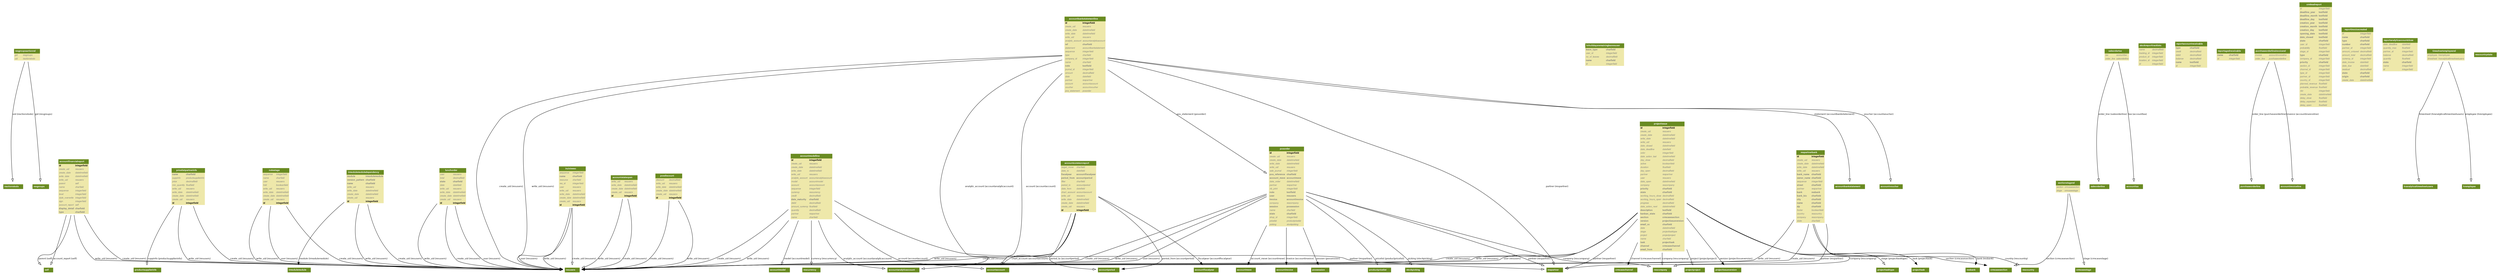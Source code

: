 
digraph name {
  fontname = "Helvetica"
  fontsize = 8

  node [
    fontname = "Helvetica"
    fontsize = 8
    shape = "plaintext"
  ]
  edge [
    fontname = "Helvetica"
    fontsize = 8
  ]




    inspectdb_resgroupsactionrel [label=<
    <TABLE BGCOLOR="palegoldenrod" BORDER="0" CELLBORDER="0" CELLSPACING="0">
     <TR><TD COLSPAN="2" CELLPADDING="4" ALIGN="CENTER" BGCOLOR="olivedrab4"
     ><FONT FACE="Helvetica Bold" COLOR="white"
     >resgroupsactionrel
     </FONT></TD></TR>
    
        
        <TR><TD ALIGN="LEFT" BORDER="0"
        ><FONT COLOR="#7B7B7B" FACE="Helvetica Italic">gid</FONT
        ></TD>
        <TD ALIGN="LEFT"
        ><FONT COLOR="#7B7B7B" FACE="Helvetica Italic">resgroups</FONT
        ></TD></TR>
        
        <TR><TD ALIGN="LEFT" BORDER="0"
        ><FONT COLOR="#7B7B7B" FACE="Helvetica Italic">uid</FONT
        ></TD>
        <TD ALIGN="LEFT"
        ><FONT COLOR="#7B7B7B" FACE="Helvetica Italic">iractionstodo</FONT
        ></TD></TR>
        
    
    </TABLE>
    >]

    inspectdb_iractionstodo [label=<
    <TABLE BGCOLOR="palegoldenrod" BORDER="0" CELLBORDER="0" CELLSPACING="0">
     <TR><TD COLSPAN="2" CELLPADDING="4" ALIGN="CENTER" BGCOLOR="olivedrab4"
     ><FONT FACE="Helvetica Bold" COLOR="white"
     >iractionstodo
     </FONT></TD></TR>
    
        
    
    </TABLE>
    >]

    inspectdb_resgroups [label=<
    <TABLE BGCOLOR="palegoldenrod" BORDER="0" CELLBORDER="0" CELLSPACING="0">
     <TR><TD COLSPAN="2" CELLPADDING="4" ALIGN="CENTER" BGCOLOR="olivedrab4"
     ><FONT FACE="Helvetica Bold" COLOR="white"
     >resgroups
     </FONT></TD></TR>
    
        
    
    </TABLE>
    >]

    inspectdb_posdiscount [label=<
    <TABLE BGCOLOR="palegoldenrod" BORDER="0" CELLBORDER="0" CELLSPACING="0">
     <TR><TD COLSPAN="2" CELLPADDING="4" ALIGN="CENTER" BGCOLOR="olivedrab4"
     ><FONT FACE="Helvetica Bold" COLOR="white"
     >posdiscount
     </FONT></TD></TR>
    
        
        <TR><TD ALIGN="LEFT" BORDER="0"
        ><FONT COLOR="#7B7B7B" FACE="Helvetica Italic">discount</FONT
        ></TD>
        <TD ALIGN="LEFT"
        ><FONT COLOR="#7B7B7B" FACE="Helvetica Italic">decimalfield</FONT
        ></TD></TR>
        
        <TR><TD ALIGN="LEFT" BORDER="0"
        ><FONT COLOR="#7B7B7B" FACE="Helvetica Italic">write_uid</FONT
        ></TD>
        <TD ALIGN="LEFT"
        ><FONT COLOR="#7B7B7B" FACE="Helvetica Italic">resusers</FONT
        ></TD></TR>
        
        <TR><TD ALIGN="LEFT" BORDER="0"
        ><FONT COLOR="#7B7B7B" FACE="Helvetica Italic">write_date</FONT
        ></TD>
        <TD ALIGN="LEFT"
        ><FONT COLOR="#7B7B7B" FACE="Helvetica Italic">datetimefield</FONT
        ></TD></TR>
        
        <TR><TD ALIGN="LEFT" BORDER="0"
        ><FONT COLOR="#7B7B7B" FACE="Helvetica Italic">create_date</FONT
        ></TD>
        <TD ALIGN="LEFT"
        ><FONT COLOR="#7B7B7B" FACE="Helvetica Italic">datetimefield</FONT
        ></TD></TR>
        
        <TR><TD ALIGN="LEFT" BORDER="0"
        ><FONT COLOR="#7B7B7B" FACE="Helvetica Italic">create_uid</FONT
        ></TD>
        <TD ALIGN="LEFT"
        ><FONT COLOR="#7B7B7B" FACE="Helvetica Italic">resusers</FONT
        ></TD></TR>
        
        <TR><TD ALIGN="LEFT" BORDER="0"
        ><FONT FACE="Helvetica Bold">id</FONT
        ></TD>
        <TD ALIGN="LEFT"
        ><FONT FACE="Helvetica Bold">integerfield</FONT
        ></TD></TR>
        
    
    </TABLE>
    >]

    inspectdb_resusers [label=<
    <TABLE BGCOLOR="palegoldenrod" BORDER="0" CELLBORDER="0" CELLSPACING="0">
     <TR><TD COLSPAN="2" CELLPADDING="4" ALIGN="CENTER" BGCOLOR="olivedrab4"
     ><FONT FACE="Helvetica Bold" COLOR="white"
     >resusers
     </FONT></TD></TR>
    
        
    
    </TABLE>
    >]

    inspectdb_accountfinancialreport [label=<
    <TABLE BGCOLOR="palegoldenrod" BORDER="0" CELLBORDER="0" CELLSPACING="0">
     <TR><TD COLSPAN="2" CELLPADDING="4" ALIGN="CENTER" BGCOLOR="olivedrab4"
     ><FONT FACE="Helvetica Bold" COLOR="white"
     >accountfinancialreport
     </FONT></TD></TR>
    
        
        <TR><TD ALIGN="LEFT" BORDER="0"
        ><FONT FACE="Helvetica Bold">id</FONT
        ></TD>
        <TD ALIGN="LEFT"
        ><FONT FACE="Helvetica Bold">integerfield</FONT
        ></TD></TR>
        
        <TR><TD ALIGN="LEFT" BORDER="0"
        ><FONT COLOR="#7B7B7B" FACE="Helvetica Italic">create_uid</FONT
        ></TD>
        <TD ALIGN="LEFT"
        ><FONT COLOR="#7B7B7B" FACE="Helvetica Italic">resusers</FONT
        ></TD></TR>
        
        <TR><TD ALIGN="LEFT" BORDER="0"
        ><FONT COLOR="#7B7B7B" FACE="Helvetica Italic">create_date</FONT
        ></TD>
        <TD ALIGN="LEFT"
        ><FONT COLOR="#7B7B7B" FACE="Helvetica Italic">datetimefield</FONT
        ></TD></TR>
        
        <TR><TD ALIGN="LEFT" BORDER="0"
        ><FONT COLOR="#7B7B7B" FACE="Helvetica Italic">write_date</FONT
        ></TD>
        <TD ALIGN="LEFT"
        ><FONT COLOR="#7B7B7B" FACE="Helvetica Italic">datetimefield</FONT
        ></TD></TR>
        
        <TR><TD ALIGN="LEFT" BORDER="0"
        ><FONT COLOR="#7B7B7B" FACE="Helvetica Italic">write_uid</FONT
        ></TD>
        <TD ALIGN="LEFT"
        ><FONT COLOR="#7B7B7B" FACE="Helvetica Italic">resusers</FONT
        ></TD></TR>
        
        <TR><TD ALIGN="LEFT" BORDER="0"
        ><FONT COLOR="#7B7B7B" FACE="Helvetica Italic">parent</FONT
        ></TD>
        <TD ALIGN="LEFT"
        ><FONT COLOR="#7B7B7B" FACE="Helvetica Italic">self</FONT
        ></TD></TR>
        
        <TR><TD ALIGN="LEFT" BORDER="0"
        ><FONT COLOR="#7B7B7B" FACE="Helvetica Italic">name</FONT
        ></TD>
        <TD ALIGN="LEFT"
        ><FONT COLOR="#7B7B7B" FACE="Helvetica Italic">charfield</FONT
        ></TD></TR>
        
        <TR><TD ALIGN="LEFT" BORDER="0"
        ><FONT COLOR="#7B7B7B" FACE="Helvetica Italic">sequence</FONT
        ></TD>
        <TD ALIGN="LEFT"
        ><FONT COLOR="#7B7B7B" FACE="Helvetica Italic">integerfield</FONT
        ></TD></TR>
        
        <TR><TD ALIGN="LEFT" BORDER="0"
        ><FONT COLOR="#7B7B7B" FACE="Helvetica Italic">level</FONT
        ></TD>
        <TD ALIGN="LEFT"
        ><FONT COLOR="#7B7B7B" FACE="Helvetica Italic">integerfield</FONT
        ></TD></TR>
        
        <TR><TD ALIGN="LEFT" BORDER="0"
        ><FONT COLOR="#7B7B7B" FACE="Helvetica Italic">style_overwrite</FONT
        ></TD>
        <TD ALIGN="LEFT"
        ><FONT COLOR="#7B7B7B" FACE="Helvetica Italic">integerfield</FONT
        ></TD></TR>
        
        <TR><TD ALIGN="LEFT" BORDER="0"
        ><FONT COLOR="#7B7B7B" FACE="Helvetica Italic">sign</FONT
        ></TD>
        <TD ALIGN="LEFT"
        ><FONT COLOR="#7B7B7B" FACE="Helvetica Italic">integerfield</FONT
        ></TD></TR>
        
        <TR><TD ALIGN="LEFT" BORDER="0"
        ><FONT COLOR="#7B7B7B" FACE="Helvetica Italic">account_report</FONT
        ></TD>
        <TD ALIGN="LEFT"
        ><FONT COLOR="#7B7B7B" FACE="Helvetica Italic">self</FONT
        ></TD></TR>
        
        <TR><TD ALIGN="LEFT" BORDER="0"
        ><FONT COLOR="#7B7B7B" FACE="Helvetica Bold">display_detail</FONT
        ></TD>
        <TD ALIGN="LEFT"
        ><FONT COLOR="#7B7B7B" FACE="Helvetica Bold">charfield</FONT
        ></TD></TR>
        
        <TR><TD ALIGN="LEFT" BORDER="0"
        ><FONT COLOR="#7B7B7B" FACE="Helvetica Bold">type</FONT
        ></TD>
        <TD ALIGN="LEFT"
        ><FONT COLOR="#7B7B7B" FACE="Helvetica Bold">charfield</FONT
        ></TD></TR>
        
    
    </TABLE>
    >]

    inspectdb_self [label=<
    <TABLE BGCOLOR="palegoldenrod" BORDER="0" CELLBORDER="0" CELLSPACING="0">
     <TR><TD COLSPAN="2" CELLPADDING="4" ALIGN="CENTER" BGCOLOR="olivedrab4"
     ><FONT FACE="Helvetica Bold" COLOR="white"
     >self
     </FONT></TD></TR>
    
        
    
    </TABLE>
    >]

    inspectdb_notestage [label=<
    <TABLE BGCOLOR="palegoldenrod" BORDER="0" CELLBORDER="0" CELLSPACING="0">
     <TR><TD COLSPAN="2" CELLPADDING="4" ALIGN="CENTER" BGCOLOR="olivedrab4"
     ><FONT FACE="Helvetica Bold" COLOR="white"
     >notestage
     </FONT></TD></TR>
    
        
        <TR><TD ALIGN="LEFT" BORDER="0"
        ><FONT COLOR="#7B7B7B" FACE="Helvetica Italic">sequence</FONT
        ></TD>
        <TD ALIGN="LEFT"
        ><FONT COLOR="#7B7B7B" FACE="Helvetica Italic">integerfield</FONT
        ></TD></TR>
        
        <TR><TD ALIGN="LEFT" BORDER="0"
        ><FONT COLOR="#7B7B7B" FACE="Helvetica Italic">name</FONT
        ></TD>
        <TD ALIGN="LEFT"
        ><FONT COLOR="#7B7B7B" FACE="Helvetica Italic">charfield</FONT
        ></TD></TR>
        
        <TR><TD ALIGN="LEFT" BORDER="0"
        ><FONT COLOR="#7B7B7B" FACE="Helvetica Italic">user</FONT
        ></TD>
        <TD ALIGN="LEFT"
        ><FONT COLOR="#7B7B7B" FACE="Helvetica Italic">resusers</FONT
        ></TD></TR>
        
        <TR><TD ALIGN="LEFT" BORDER="0"
        ><FONT COLOR="#7B7B7B" FACE="Helvetica Italic">fold</FONT
        ></TD>
        <TD ALIGN="LEFT"
        ><FONT COLOR="#7B7B7B" FACE="Helvetica Italic">booleanfield</FONT
        ></TD></TR>
        
        <TR><TD ALIGN="LEFT" BORDER="0"
        ><FONT COLOR="#7B7B7B" FACE="Helvetica Italic">write_uid</FONT
        ></TD>
        <TD ALIGN="LEFT"
        ><FONT COLOR="#7B7B7B" FACE="Helvetica Italic">resusers</FONT
        ></TD></TR>
        
        <TR><TD ALIGN="LEFT" BORDER="0"
        ><FONT COLOR="#7B7B7B" FACE="Helvetica Italic">write_date</FONT
        ></TD>
        <TD ALIGN="LEFT"
        ><FONT COLOR="#7B7B7B" FACE="Helvetica Italic">datetimefield</FONT
        ></TD></TR>
        
        <TR><TD ALIGN="LEFT" BORDER="0"
        ><FONT COLOR="#7B7B7B" FACE="Helvetica Italic">create_date</FONT
        ></TD>
        <TD ALIGN="LEFT"
        ><FONT COLOR="#7B7B7B" FACE="Helvetica Italic">datetimefield</FONT
        ></TD></TR>
        
        <TR><TD ALIGN="LEFT" BORDER="0"
        ><FONT COLOR="#7B7B7B" FACE="Helvetica Italic">create_uid</FONT
        ></TD>
        <TD ALIGN="LEFT"
        ><FONT COLOR="#7B7B7B" FACE="Helvetica Italic">resusers</FONT
        ></TD></TR>
        
        <TR><TD ALIGN="LEFT" BORDER="0"
        ><FONT FACE="Helvetica Bold">id</FONT
        ></TD>
        <TD ALIGN="LEFT"
        ><FONT FACE="Helvetica Bold">integerfield</FONT
        ></TD></TR>
        
    
    </TABLE>
    >]

    inspectdb_projectissue [label=<
    <TABLE BGCOLOR="palegoldenrod" BORDER="0" CELLBORDER="0" CELLSPACING="0">
     <TR><TD COLSPAN="2" CELLPADDING="4" ALIGN="CENTER" BGCOLOR="olivedrab4"
     ><FONT FACE="Helvetica Bold" COLOR="white"
     >projectissue
     </FONT></TD></TR>
    
        
        <TR><TD ALIGN="LEFT" BORDER="0"
        ><FONT FACE="Helvetica Bold">id</FONT
        ></TD>
        <TD ALIGN="LEFT"
        ><FONT FACE="Helvetica Bold">integerfield</FONT
        ></TD></TR>
        
        <TR><TD ALIGN="LEFT" BORDER="0"
        ><FONT COLOR="#7B7B7B" FACE="Helvetica Italic">create_uid</FONT
        ></TD>
        <TD ALIGN="LEFT"
        ><FONT COLOR="#7B7B7B" FACE="Helvetica Italic">resusers</FONT
        ></TD></TR>
        
        <TR><TD ALIGN="LEFT" BORDER="0"
        ><FONT COLOR="#7B7B7B" FACE="Helvetica Italic">create_date</FONT
        ></TD>
        <TD ALIGN="LEFT"
        ><FONT COLOR="#7B7B7B" FACE="Helvetica Italic">datetimefield</FONT
        ></TD></TR>
        
        <TR><TD ALIGN="LEFT" BORDER="0"
        ><FONT COLOR="#7B7B7B" FACE="Helvetica Italic">write_date</FONT
        ></TD>
        <TD ALIGN="LEFT"
        ><FONT COLOR="#7B7B7B" FACE="Helvetica Italic">datetimefield</FONT
        ></TD></TR>
        
        <TR><TD ALIGN="LEFT" BORDER="0"
        ><FONT COLOR="#7B7B7B" FACE="Helvetica Italic">write_uid</FONT
        ></TD>
        <TD ALIGN="LEFT"
        ><FONT COLOR="#7B7B7B" FACE="Helvetica Italic">resusers</FONT
        ></TD></TR>
        
        <TR><TD ALIGN="LEFT" BORDER="0"
        ><FONT COLOR="#7B7B7B" FACE="Helvetica Italic">date_closed</FONT
        ></TD>
        <TD ALIGN="LEFT"
        ><FONT COLOR="#7B7B7B" FACE="Helvetica Italic">datetimefield</FONT
        ></TD></TR>
        
        <TR><TD ALIGN="LEFT" BORDER="0"
        ><FONT COLOR="#7B7B7B" FACE="Helvetica Italic">date_deadline</FONT
        ></TD>
        <TD ALIGN="LEFT"
        ><FONT COLOR="#7B7B7B" FACE="Helvetica Italic">datefield</FONT
        ></TD></TR>
        
        <TR><TD ALIGN="LEFT" BORDER="0"
        ><FONT COLOR="#7B7B7B" FACE="Helvetica Italic">color</FONT
        ></TD>
        <TD ALIGN="LEFT"
        ><FONT COLOR="#7B7B7B" FACE="Helvetica Italic">integerfield</FONT
        ></TD></TR>
        
        <TR><TD ALIGN="LEFT" BORDER="0"
        ><FONT COLOR="#7B7B7B" FACE="Helvetica Italic">date_action_last</FONT
        ></TD>
        <TD ALIGN="LEFT"
        ><FONT COLOR="#7B7B7B" FACE="Helvetica Italic">datetimefield</FONT
        ></TD></TR>
        
        <TR><TD ALIGN="LEFT" BORDER="0"
        ><FONT COLOR="#7B7B7B" FACE="Helvetica Italic">day_close</FONT
        ></TD>
        <TD ALIGN="LEFT"
        ><FONT COLOR="#7B7B7B" FACE="Helvetica Italic">decimalfield</FONT
        ></TD></TR>
        
        <TR><TD ALIGN="LEFT" BORDER="0"
        ><FONT COLOR="#7B7B7B" FACE="Helvetica Italic">active</FONT
        ></TD>
        <TD ALIGN="LEFT"
        ><FONT COLOR="#7B7B7B" FACE="Helvetica Italic">booleanfield</FONT
        ></TD></TR>
        
        <TR><TD ALIGN="LEFT" BORDER="0"
        ><FONT COLOR="#7B7B7B" FACE="Helvetica Italic">duration</FONT
        ></TD>
        <TD ALIGN="LEFT"
        ><FONT COLOR="#7B7B7B" FACE="Helvetica Italic">floatfield</FONT
        ></TD></TR>
        
        <TR><TD ALIGN="LEFT" BORDER="0"
        ><FONT COLOR="#7B7B7B" FACE="Helvetica Italic">day_open</FONT
        ></TD>
        <TD ALIGN="LEFT"
        ><FONT COLOR="#7B7B7B" FACE="Helvetica Italic">decimalfield</FONT
        ></TD></TR>
        
        <TR><TD ALIGN="LEFT" BORDER="0"
        ><FONT COLOR="#7B7B7B" FACE="Helvetica Italic">partner</FONT
        ></TD>
        <TD ALIGN="LEFT"
        ><FONT COLOR="#7B7B7B" FACE="Helvetica Italic">respartner</FONT
        ></TD></TR>
        
        <TR><TD ALIGN="LEFT" BORDER="0"
        ><FONT COLOR="#7B7B7B" FACE="Helvetica Italic">user</FONT
        ></TD>
        <TD ALIGN="LEFT"
        ><FONT COLOR="#7B7B7B" FACE="Helvetica Italic">resusers</FONT
        ></TD></TR>
        
        <TR><TD ALIGN="LEFT" BORDER="0"
        ><FONT COLOR="#7B7B7B" FACE="Helvetica Italic">date_open</FONT
        ></TD>
        <TD ALIGN="LEFT"
        ><FONT COLOR="#7B7B7B" FACE="Helvetica Italic">datetimefield</FONT
        ></TD></TR>
        
        <TR><TD ALIGN="LEFT" BORDER="0"
        ><FONT COLOR="#7B7B7B" FACE="Helvetica Italic">company</FONT
        ></TD>
        <TD ALIGN="LEFT"
        ><FONT COLOR="#7B7B7B" FACE="Helvetica Italic">rescompany</FONT
        ></TD></TR>
        
        <TR><TD ALIGN="LEFT" BORDER="0"
        ><FONT COLOR="#7B7B7B" FACE="Helvetica Bold">priority</FONT
        ></TD>
        <TD ALIGN="LEFT"
        ><FONT COLOR="#7B7B7B" FACE="Helvetica Bold">charfield</FONT
        ></TD></TR>
        
        <TR><TD ALIGN="LEFT" BORDER="0"
        ><FONT COLOR="#7B7B7B" FACE="Helvetica Bold">state</FONT
        ></TD>
        <TD ALIGN="LEFT"
        ><FONT COLOR="#7B7B7B" FACE="Helvetica Bold">charfield</FONT
        ></TD></TR>
        
        <TR><TD ALIGN="LEFT" BORDER="0"
        ><FONT COLOR="#7B7B7B" FACE="Helvetica Italic">working_hours_close</FONT
        ></TD>
        <TD ALIGN="LEFT"
        ><FONT COLOR="#7B7B7B" FACE="Helvetica Italic">decimalfield</FONT
        ></TD></TR>
        
        <TR><TD ALIGN="LEFT" BORDER="0"
        ><FONT COLOR="#7B7B7B" FACE="Helvetica Italic">working_hours_open</FONT
        ></TD>
        <TD ALIGN="LEFT"
        ><FONT COLOR="#7B7B7B" FACE="Helvetica Italic">decimalfield</FONT
        ></TD></TR>
        
        <TR><TD ALIGN="LEFT" BORDER="0"
        ><FONT COLOR="#7B7B7B" FACE="Helvetica Italic">progress</FONT
        ></TD>
        <TD ALIGN="LEFT"
        ><FONT COLOR="#7B7B7B" FACE="Helvetica Italic">decimalfield</FONT
        ></TD></TR>
        
        <TR><TD ALIGN="LEFT" BORDER="0"
        ><FONT COLOR="#7B7B7B" FACE="Helvetica Italic">date_action_next</FONT
        ></TD>
        <TD ALIGN="LEFT"
        ><FONT COLOR="#7B7B7B" FACE="Helvetica Italic">datetimefield</FONT
        ></TD></TR>
        
        <TR><TD ALIGN="LEFT" BORDER="0"
        ><FONT COLOR="#7B7B7B" FACE="Helvetica Bold">description</FONT
        ></TD>
        <TD ALIGN="LEFT"
        ><FONT COLOR="#7B7B7B" FACE="Helvetica Bold">textfield</FONT
        ></TD></TR>
        
        <TR><TD ALIGN="LEFT" BORDER="0"
        ><FONT COLOR="#7B7B7B" FACE="Helvetica Bold">kanban_state</FONT
        ></TD>
        <TD ALIGN="LEFT"
        ><FONT COLOR="#7B7B7B" FACE="Helvetica Bold">charfield</FONT
        ></TD></TR>
        
        <TR><TD ALIGN="LEFT" BORDER="0"
        ><FONT COLOR="#7B7B7B" FACE="Helvetica Bold">section</FONT
        ></TD>
        <TD ALIGN="LEFT"
        ><FONT COLOR="#7B7B7B" FACE="Helvetica Bold">crmcasesection</FONT
        ></TD></TR>
        
        <TR><TD ALIGN="LEFT" BORDER="0"
        ><FONT COLOR="#7B7B7B" FACE="Helvetica Bold">version</FONT
        ></TD>
        <TD ALIGN="LEFT"
        ><FONT COLOR="#7B7B7B" FACE="Helvetica Bold">projectissueversion</FONT
        ></TD></TR>
        
        <TR><TD ALIGN="LEFT" BORDER="0"
        ><FONT COLOR="#7B7B7B" FACE="Helvetica Bold">email_cc</FONT
        ></TD>
        <TD ALIGN="LEFT"
        ><FONT COLOR="#7B7B7B" FACE="Helvetica Bold">charfield</FONT
        ></TD></TR>
        
        <TR><TD ALIGN="LEFT" BORDER="0"
        ><FONT COLOR="#7B7B7B" FACE="Helvetica Italic">date</FONT
        ></TD>
        <TD ALIGN="LEFT"
        ><FONT COLOR="#7B7B7B" FACE="Helvetica Italic">datetimefield</FONT
        ></TD></TR>
        
        <TR><TD ALIGN="LEFT" BORDER="0"
        ><FONT COLOR="#7B7B7B" FACE="Helvetica Italic">stage</FONT
        ></TD>
        <TD ALIGN="LEFT"
        ><FONT COLOR="#7B7B7B" FACE="Helvetica Italic">projecttasktype</FONT
        ></TD></TR>
        
        <TR><TD ALIGN="LEFT" BORDER="0"
        ><FONT COLOR="#7B7B7B" FACE="Helvetica Italic">project</FONT
        ></TD>
        <TD ALIGN="LEFT"
        ><FONT COLOR="#7B7B7B" FACE="Helvetica Italic">projectproject</FONT
        ></TD></TR>
        
        <TR><TD ALIGN="LEFT" BORDER="0"
        ><FONT COLOR="#7B7B7B" FACE="Helvetica Italic">name</FONT
        ></TD>
        <TD ALIGN="LEFT"
        ><FONT COLOR="#7B7B7B" FACE="Helvetica Italic">charfield</FONT
        ></TD></TR>
        
        <TR><TD ALIGN="LEFT" BORDER="0"
        ><FONT COLOR="#7B7B7B" FACE="Helvetica Bold">task</FONT
        ></TD>
        <TD ALIGN="LEFT"
        ><FONT COLOR="#7B7B7B" FACE="Helvetica Bold">projecttask</FONT
        ></TD></TR>
        
        <TR><TD ALIGN="LEFT" BORDER="0"
        ><FONT COLOR="#7B7B7B" FACE="Helvetica Bold">channel</FONT
        ></TD>
        <TD ALIGN="LEFT"
        ><FONT COLOR="#7B7B7B" FACE="Helvetica Bold">crmcasechannel</FONT
        ></TD></TR>
        
        <TR><TD ALIGN="LEFT" BORDER="0"
        ><FONT COLOR="#7B7B7B" FACE="Helvetica Bold">email_from</FONT
        ></TD>
        <TD ALIGN="LEFT"
        ><FONT COLOR="#7B7B7B" FACE="Helvetica Bold">charfield</FONT
        ></TD></TR>
        
    
    </TABLE>
    >]

    inspectdb_respartner [label=<
    <TABLE BGCOLOR="palegoldenrod" BORDER="0" CELLBORDER="0" CELLSPACING="0">
     <TR><TD COLSPAN="2" CELLPADDING="4" ALIGN="CENTER" BGCOLOR="olivedrab4"
     ><FONT FACE="Helvetica Bold" COLOR="white"
     >respartner
     </FONT></TD></TR>
    
        
    
    </TABLE>
    >]

    inspectdb_rescompany [label=<
    <TABLE BGCOLOR="palegoldenrod" BORDER="0" CELLBORDER="0" CELLSPACING="0">
     <TR><TD COLSPAN="2" CELLPADDING="4" ALIGN="CENTER" BGCOLOR="olivedrab4"
     ><FONT FACE="Helvetica Bold" COLOR="white"
     >rescompany
     </FONT></TD></TR>
    
        
    
    </TABLE>
    >]

    inspectdb_crmcasesection [label=<
    <TABLE BGCOLOR="palegoldenrod" BORDER="0" CELLBORDER="0" CELLSPACING="0">
     <TR><TD COLSPAN="2" CELLPADDING="4" ALIGN="CENTER" BGCOLOR="olivedrab4"
     ><FONT FACE="Helvetica Bold" COLOR="white"
     >crmcasesection
     </FONT></TD></TR>
    
        
    
    </TABLE>
    >]

    inspectdb_projectissueversion [label=<
    <TABLE BGCOLOR="palegoldenrod" BORDER="0" CELLBORDER="0" CELLSPACING="0">
     <TR><TD COLSPAN="2" CELLPADDING="4" ALIGN="CENTER" BGCOLOR="olivedrab4"
     ><FONT FACE="Helvetica Bold" COLOR="white"
     >projectissueversion
     </FONT></TD></TR>
    
        
    
    </TABLE>
    >]

    inspectdb_projecttasktype [label=<
    <TABLE BGCOLOR="palegoldenrod" BORDER="0" CELLBORDER="0" CELLSPACING="0">
     <TR><TD COLSPAN="2" CELLPADDING="4" ALIGN="CENTER" BGCOLOR="olivedrab4"
     ><FONT FACE="Helvetica Bold" COLOR="white"
     >projecttasktype
     </FONT></TD></TR>
    
        
    
    </TABLE>
    >]

    inspectdb_projectproject [label=<
    <TABLE BGCOLOR="palegoldenrod" BORDER="0" CELLBORDER="0" CELLSPACING="0">
     <TR><TD COLSPAN="2" CELLPADDING="4" ALIGN="CENTER" BGCOLOR="olivedrab4"
     ><FONT FACE="Helvetica Bold" COLOR="white"
     >projectproject
     </FONT></TD></TR>
    
        
    
    </TABLE>
    >]

    inspectdb_projecttask [label=<
    <TABLE BGCOLOR="palegoldenrod" BORDER="0" CELLBORDER="0" CELLSPACING="0">
     <TR><TD COLSPAN="2" CELLPADDING="4" ALIGN="CENTER" BGCOLOR="olivedrab4"
     ><FONT FACE="Helvetica Bold" COLOR="white"
     >projecttask
     </FONT></TD></TR>
    
        
    
    </TABLE>
    >]

    inspectdb_crmcasechannel [label=<
    <TABLE BGCOLOR="palegoldenrod" BORDER="0" CELLBORDER="0" CELLSPACING="0">
     <TR><TD COLSPAN="2" CELLPADDING="4" ALIGN="CENTER" BGCOLOR="olivedrab4"
     ><FONT FACE="Helvetica Bold" COLOR="white"
     >crmcasechannel
     </FONT></TD></TR>
    
        
    
    </TABLE>
    >]

    inspectdb_accountmodelline [label=<
    <TABLE BGCOLOR="palegoldenrod" BORDER="0" CELLBORDER="0" CELLSPACING="0">
     <TR><TD COLSPAN="2" CELLPADDING="4" ALIGN="CENTER" BGCOLOR="olivedrab4"
     ><FONT FACE="Helvetica Bold" COLOR="white"
     >accountmodelline
     </FONT></TD></TR>
    
        
        <TR><TD ALIGN="LEFT" BORDER="0"
        ><FONT FACE="Helvetica Bold">id</FONT
        ></TD>
        <TD ALIGN="LEFT"
        ><FONT FACE="Helvetica Bold">integerfield</FONT
        ></TD></TR>
        
        <TR><TD ALIGN="LEFT" BORDER="0"
        ><FONT COLOR="#7B7B7B" FACE="Helvetica Italic">create_uid</FONT
        ></TD>
        <TD ALIGN="LEFT"
        ><FONT COLOR="#7B7B7B" FACE="Helvetica Italic">resusers</FONT
        ></TD></TR>
        
        <TR><TD ALIGN="LEFT" BORDER="0"
        ><FONT COLOR="#7B7B7B" FACE="Helvetica Italic">create_date</FONT
        ></TD>
        <TD ALIGN="LEFT"
        ><FONT COLOR="#7B7B7B" FACE="Helvetica Italic">datetimefield</FONT
        ></TD></TR>
        
        <TR><TD ALIGN="LEFT" BORDER="0"
        ><FONT COLOR="#7B7B7B" FACE="Helvetica Italic">write_date</FONT
        ></TD>
        <TD ALIGN="LEFT"
        ><FONT COLOR="#7B7B7B" FACE="Helvetica Italic">datetimefield</FONT
        ></TD></TR>
        
        <TR><TD ALIGN="LEFT" BORDER="0"
        ><FONT COLOR="#7B7B7B" FACE="Helvetica Italic">write_uid</FONT
        ></TD>
        <TD ALIGN="LEFT"
        ><FONT COLOR="#7B7B7B" FACE="Helvetica Italic">resusers</FONT
        ></TD></TR>
        
        <TR><TD ALIGN="LEFT" BORDER="0"
        ><FONT COLOR="#7B7B7B" FACE="Helvetica Italic">analytic_account</FONT
        ></TD>
        <TD ALIGN="LEFT"
        ><FONT COLOR="#7B7B7B" FACE="Helvetica Italic">accountanalyticaccount</FONT
        ></TD></TR>
        
        <TR><TD ALIGN="LEFT" BORDER="0"
        ><FONT COLOR="#7B7B7B" FACE="Helvetica Italic">model</FONT
        ></TD>
        <TD ALIGN="LEFT"
        ><FONT COLOR="#7B7B7B" FACE="Helvetica Italic">accountmodel</FONT
        ></TD></TR>
        
        <TR><TD ALIGN="LEFT" BORDER="0"
        ><FONT COLOR="#7B7B7B" FACE="Helvetica Italic">account</FONT
        ></TD>
        <TD ALIGN="LEFT"
        ><FONT COLOR="#7B7B7B" FACE="Helvetica Italic">accountaccount</FONT
        ></TD></TR>
        
        <TR><TD ALIGN="LEFT" BORDER="0"
        ><FONT COLOR="#7B7B7B" FACE="Helvetica Italic">sequence</FONT
        ></TD>
        <TD ALIGN="LEFT"
        ><FONT COLOR="#7B7B7B" FACE="Helvetica Italic">integerfield</FONT
        ></TD></TR>
        
        <TR><TD ALIGN="LEFT" BORDER="0"
        ><FONT COLOR="#7B7B7B" FACE="Helvetica Italic">currency</FONT
        ></TD>
        <TD ALIGN="LEFT"
        ><FONT COLOR="#7B7B7B" FACE="Helvetica Italic">rescurrency</FONT
        ></TD></TR>
        
        <TR><TD ALIGN="LEFT" BORDER="0"
        ><FONT COLOR="#7B7B7B" FACE="Helvetica Italic">credit</FONT
        ></TD>
        <TD ALIGN="LEFT"
        ><FONT COLOR="#7B7B7B" FACE="Helvetica Italic">decimalfield</FONT
        ></TD></TR>
        
        <TR><TD ALIGN="LEFT" BORDER="0"
        ><FONT COLOR="#7B7B7B" FACE="Helvetica Bold">date_maturity</FONT
        ></TD>
        <TD ALIGN="LEFT"
        ><FONT COLOR="#7B7B7B" FACE="Helvetica Bold">charfield</FONT
        ></TD></TR>
        
        <TR><TD ALIGN="LEFT" BORDER="0"
        ><FONT COLOR="#7B7B7B" FACE="Helvetica Italic">debit</FONT
        ></TD>
        <TD ALIGN="LEFT"
        ><FONT COLOR="#7B7B7B" FACE="Helvetica Italic">decimalfield</FONT
        ></TD></TR>
        
        <TR><TD ALIGN="LEFT" BORDER="0"
        ><FONT COLOR="#7B7B7B" FACE="Helvetica Italic">amount_currency</FONT
        ></TD>
        <TD ALIGN="LEFT"
        ><FONT COLOR="#7B7B7B" FACE="Helvetica Italic">floatfield</FONT
        ></TD></TR>
        
        <TR><TD ALIGN="LEFT" BORDER="0"
        ><FONT COLOR="#7B7B7B" FACE="Helvetica Italic">quantity</FONT
        ></TD>
        <TD ALIGN="LEFT"
        ><FONT COLOR="#7B7B7B" FACE="Helvetica Italic">decimalfield</FONT
        ></TD></TR>
        
        <TR><TD ALIGN="LEFT" BORDER="0"
        ><FONT COLOR="#7B7B7B" FACE="Helvetica Italic">partner</FONT
        ></TD>
        <TD ALIGN="LEFT"
        ><FONT COLOR="#7B7B7B" FACE="Helvetica Italic">respartner</FONT
        ></TD></TR>
        
        <TR><TD ALIGN="LEFT" BORDER="0"
        ><FONT COLOR="#7B7B7B" FACE="Helvetica Italic">name</FONT
        ></TD>
        <TD ALIGN="LEFT"
        ><FONT COLOR="#7B7B7B" FACE="Helvetica Italic">charfield</FONT
        ></TD></TR>
        
    
    </TABLE>
    >]

    inspectdb_accountanalyticaccount [label=<
    <TABLE BGCOLOR="palegoldenrod" BORDER="0" CELLBORDER="0" CELLSPACING="0">
     <TR><TD COLSPAN="2" CELLPADDING="4" ALIGN="CENTER" BGCOLOR="olivedrab4"
     ><FONT FACE="Helvetica Bold" COLOR="white"
     >accountanalyticaccount
     </FONT></TD></TR>
    
        
    
    </TABLE>
    >]

    inspectdb_accountmodel [label=<
    <TABLE BGCOLOR="palegoldenrod" BORDER="0" CELLBORDER="0" CELLSPACING="0">
     <TR><TD COLSPAN="2" CELLPADDING="4" ALIGN="CENTER" BGCOLOR="olivedrab4"
     ><FONT FACE="Helvetica Bold" COLOR="white"
     >accountmodel
     </FONT></TD></TR>
    
        
    
    </TABLE>
    >]

    inspectdb_accountaccount [label=<
    <TABLE BGCOLOR="palegoldenrod" BORDER="0" CELLBORDER="0" CELLSPACING="0">
     <TR><TD COLSPAN="2" CELLPADDING="4" ALIGN="CENTER" BGCOLOR="olivedrab4"
     ><FONT FACE="Helvetica Bold" COLOR="white"
     >accountaccount
     </FONT></TD></TR>
    
        
    
    </TABLE>
    >]

    inspectdb_rescurrency [label=<
    <TABLE BGCOLOR="palegoldenrod" BORDER="0" CELLBORDER="0" CELLSPACING="0">
     <TR><TD COLSPAN="2" CELLPADDING="4" ALIGN="CENTER" BGCOLOR="olivedrab4"
     ><FONT FACE="Helvetica Bold" COLOR="white"
     >rescurrency
     </FONT></TD></TR>
    
        
    
    </TABLE>
    >]

    inspectdb_accountbankstatementline [label=<
    <TABLE BGCOLOR="palegoldenrod" BORDER="0" CELLBORDER="0" CELLSPACING="0">
     <TR><TD COLSPAN="2" CELLPADDING="4" ALIGN="CENTER" BGCOLOR="olivedrab4"
     ><FONT FACE="Helvetica Bold" COLOR="white"
     >accountbankstatementline
     </FONT></TD></TR>
    
        
        <TR><TD ALIGN="LEFT" BORDER="0"
        ><FONT FACE="Helvetica Bold">id</FONT
        ></TD>
        <TD ALIGN="LEFT"
        ><FONT FACE="Helvetica Bold">integerfield</FONT
        ></TD></TR>
        
        <TR><TD ALIGN="LEFT" BORDER="0"
        ><FONT COLOR="#7B7B7B" FACE="Helvetica Italic">create_uid</FONT
        ></TD>
        <TD ALIGN="LEFT"
        ><FONT COLOR="#7B7B7B" FACE="Helvetica Italic">resusers</FONT
        ></TD></TR>
        
        <TR><TD ALIGN="LEFT" BORDER="0"
        ><FONT COLOR="#7B7B7B" FACE="Helvetica Italic">create_date</FONT
        ></TD>
        <TD ALIGN="LEFT"
        ><FONT COLOR="#7B7B7B" FACE="Helvetica Italic">datetimefield</FONT
        ></TD></TR>
        
        <TR><TD ALIGN="LEFT" BORDER="0"
        ><FONT COLOR="#7B7B7B" FACE="Helvetica Italic">write_date</FONT
        ></TD>
        <TD ALIGN="LEFT"
        ><FONT COLOR="#7B7B7B" FACE="Helvetica Italic">datetimefield</FONT
        ></TD></TR>
        
        <TR><TD ALIGN="LEFT" BORDER="0"
        ><FONT COLOR="#7B7B7B" FACE="Helvetica Italic">write_uid</FONT
        ></TD>
        <TD ALIGN="LEFT"
        ><FONT COLOR="#7B7B7B" FACE="Helvetica Italic">resusers</FONT
        ></TD></TR>
        
        <TR><TD ALIGN="LEFT" BORDER="0"
        ><FONT COLOR="#7B7B7B" FACE="Helvetica Italic">analytic_account</FONT
        ></TD>
        <TD ALIGN="LEFT"
        ><FONT COLOR="#7B7B7B" FACE="Helvetica Italic">accountanalyticaccount</FONT
        ></TD></TR>
        
        <TR><TD ALIGN="LEFT" BORDER="0"
        ><FONT COLOR="#7B7B7B" FACE="Helvetica Bold">ref</FONT
        ></TD>
        <TD ALIGN="LEFT"
        ><FONT COLOR="#7B7B7B" FACE="Helvetica Bold">charfield</FONT
        ></TD></TR>
        
        <TR><TD ALIGN="LEFT" BORDER="0"
        ><FONT COLOR="#7B7B7B" FACE="Helvetica Italic">statement</FONT
        ></TD>
        <TD ALIGN="LEFT"
        ><FONT COLOR="#7B7B7B" FACE="Helvetica Italic">accountbankstatement</FONT
        ></TD></TR>
        
        <TR><TD ALIGN="LEFT" BORDER="0"
        ><FONT COLOR="#7B7B7B" FACE="Helvetica Italic">sequence</FONT
        ></TD>
        <TD ALIGN="LEFT"
        ><FONT COLOR="#7B7B7B" FACE="Helvetica Italic">integerfield</FONT
        ></TD></TR>
        
        <TR><TD ALIGN="LEFT" BORDER="0"
        ><FONT COLOR="#7B7B7B" FACE="Helvetica Italic">type</FONT
        ></TD>
        <TD ALIGN="LEFT"
        ><FONT COLOR="#7B7B7B" FACE="Helvetica Italic">charfield</FONT
        ></TD></TR>
        
        <TR><TD ALIGN="LEFT" BORDER="0"
        ><FONT COLOR="#7B7B7B" FACE="Helvetica Italic">company_id</FONT
        ></TD>
        <TD ALIGN="LEFT"
        ><FONT COLOR="#7B7B7B" FACE="Helvetica Italic">integerfield</FONT
        ></TD></TR>
        
        <TR><TD ALIGN="LEFT" BORDER="0"
        ><FONT COLOR="#7B7B7B" FACE="Helvetica Italic">name</FONT
        ></TD>
        <TD ALIGN="LEFT"
        ><FONT COLOR="#7B7B7B" FACE="Helvetica Italic">charfield</FONT
        ></TD></TR>
        
        <TR><TD ALIGN="LEFT" BORDER="0"
        ><FONT COLOR="#7B7B7B" FACE="Helvetica Bold">note</FONT
        ></TD>
        <TD ALIGN="LEFT"
        ><FONT COLOR="#7B7B7B" FACE="Helvetica Bold">textfield</FONT
        ></TD></TR>
        
        <TR><TD ALIGN="LEFT" BORDER="0"
        ><FONT COLOR="#7B7B7B" FACE="Helvetica Italic">journal_id</FONT
        ></TD>
        <TD ALIGN="LEFT"
        ><FONT COLOR="#7B7B7B" FACE="Helvetica Italic">integerfield</FONT
        ></TD></TR>
        
        <TR><TD ALIGN="LEFT" BORDER="0"
        ><FONT COLOR="#7B7B7B" FACE="Helvetica Italic">amount</FONT
        ></TD>
        <TD ALIGN="LEFT"
        ><FONT COLOR="#7B7B7B" FACE="Helvetica Italic">decimalfield</FONT
        ></TD></TR>
        
        <TR><TD ALIGN="LEFT" BORDER="0"
        ><FONT COLOR="#7B7B7B" FACE="Helvetica Italic">date</FONT
        ></TD>
        <TD ALIGN="LEFT"
        ><FONT COLOR="#7B7B7B" FACE="Helvetica Italic">datefield</FONT
        ></TD></TR>
        
        <TR><TD ALIGN="LEFT" BORDER="0"
        ><FONT COLOR="#7B7B7B" FACE="Helvetica Italic">partner</FONT
        ></TD>
        <TD ALIGN="LEFT"
        ><FONT COLOR="#7B7B7B" FACE="Helvetica Italic">respartner</FONT
        ></TD></TR>
        
        <TR><TD ALIGN="LEFT" BORDER="0"
        ><FONT COLOR="#7B7B7B" FACE="Helvetica Italic">account</FONT
        ></TD>
        <TD ALIGN="LEFT"
        ><FONT COLOR="#7B7B7B" FACE="Helvetica Italic">accountaccount</FONT
        ></TD></TR>
        
        <TR><TD ALIGN="LEFT" BORDER="0"
        ><FONT COLOR="#7B7B7B" FACE="Helvetica Italic">voucher</FONT
        ></TD>
        <TD ALIGN="LEFT"
        ><FONT COLOR="#7B7B7B" FACE="Helvetica Italic">accountvoucher</FONT
        ></TD></TR>
        
        <TR><TD ALIGN="LEFT" BORDER="0"
        ><FONT COLOR="#7B7B7B" FACE="Helvetica Italic">pos_statement</FONT
        ></TD>
        <TD ALIGN="LEFT"
        ><FONT COLOR="#7B7B7B" FACE="Helvetica Italic">posorder</FONT
        ></TD></TR>
        
    
    </TABLE>
    >]

    inspectdb_accountbankstatement [label=<
    <TABLE BGCOLOR="palegoldenrod" BORDER="0" CELLBORDER="0" CELLSPACING="0">
     <TR><TD COLSPAN="2" CELLPADDING="4" ALIGN="CENTER" BGCOLOR="olivedrab4"
     ><FONT FACE="Helvetica Bold" COLOR="white"
     >accountbankstatement
     </FONT></TD></TR>
    
        
    
    </TABLE>
    >]

    inspectdb_accountvoucher [label=<
    <TABLE BGCOLOR="palegoldenrod" BORDER="0" CELLBORDER="0" CELLSPACING="0">
     <TR><TD COLSPAN="2" CELLPADDING="4" ALIGN="CENTER" BGCOLOR="olivedrab4"
     ><FONT FACE="Helvetica Bold" COLOR="white"
     >accountvoucher
     </FONT></TD></TR>
    
        
    
    </TABLE>
    >]

    inspectdb_posorder [label=<
    <TABLE BGCOLOR="palegoldenrod" BORDER="0" CELLBORDER="0" CELLSPACING="0">
     <TR><TD COLSPAN="2" CELLPADDING="4" ALIGN="CENTER" BGCOLOR="olivedrab4"
     ><FONT FACE="Helvetica Bold" COLOR="white"
     >posorder
     </FONT></TD></TR>
    
        
        <TR><TD ALIGN="LEFT" BORDER="0"
        ><FONT FACE="Helvetica Bold">id</FONT
        ></TD>
        <TD ALIGN="LEFT"
        ><FONT FACE="Helvetica Bold">integerfield</FONT
        ></TD></TR>
        
        <TR><TD ALIGN="LEFT" BORDER="0"
        ><FONT COLOR="#7B7B7B" FACE="Helvetica Italic">create_uid</FONT
        ></TD>
        <TD ALIGN="LEFT"
        ><FONT COLOR="#7B7B7B" FACE="Helvetica Italic">resusers</FONT
        ></TD></TR>
        
        <TR><TD ALIGN="LEFT" BORDER="0"
        ><FONT COLOR="#7B7B7B" FACE="Helvetica Italic">create_date</FONT
        ></TD>
        <TD ALIGN="LEFT"
        ><FONT COLOR="#7B7B7B" FACE="Helvetica Italic">datetimefield</FONT
        ></TD></TR>
        
        <TR><TD ALIGN="LEFT" BORDER="0"
        ><FONT COLOR="#7B7B7B" FACE="Helvetica Italic">write_date</FONT
        ></TD>
        <TD ALIGN="LEFT"
        ><FONT COLOR="#7B7B7B" FACE="Helvetica Italic">datetimefield</FONT
        ></TD></TR>
        
        <TR><TD ALIGN="LEFT" BORDER="0"
        ><FONT COLOR="#7B7B7B" FACE="Helvetica Italic">write_uid</FONT
        ></TD>
        <TD ALIGN="LEFT"
        ><FONT COLOR="#7B7B7B" FACE="Helvetica Italic">resusers</FONT
        ></TD></TR>
        
        <TR><TD ALIGN="LEFT" BORDER="0"
        ><FONT COLOR="#7B7B7B" FACE="Helvetica Italic">sale_journal</FONT
        ></TD>
        <TD ALIGN="LEFT"
        ><FONT COLOR="#7B7B7B" FACE="Helvetica Italic">integerfield</FONT
        ></TD></TR>
        
        <TR><TD ALIGN="LEFT" BORDER="0"
        ><FONT COLOR="#7B7B7B" FACE="Helvetica Bold">pos_reference</FONT
        ></TD>
        <TD ALIGN="LEFT"
        ><FONT COLOR="#7B7B7B" FACE="Helvetica Bold">charfield</FONT
        ></TD></TR>
        
        <TR><TD ALIGN="LEFT" BORDER="0"
        ><FONT COLOR="#7B7B7B" FACE="Helvetica Bold">account_move</FONT
        ></TD>
        <TD ALIGN="LEFT"
        ><FONT COLOR="#7B7B7B" FACE="Helvetica Bold">accountmove</FONT
        ></TD></TR>
        
        <TR><TD ALIGN="LEFT" BORDER="0"
        ><FONT COLOR="#7B7B7B" FACE="Helvetica Italic">date_order</FONT
        ></TD>
        <TD ALIGN="LEFT"
        ><FONT COLOR="#7B7B7B" FACE="Helvetica Italic">datetimefield</FONT
        ></TD></TR>
        
        <TR><TD ALIGN="LEFT" BORDER="0"
        ><FONT COLOR="#7B7B7B" FACE="Helvetica Italic">partner</FONT
        ></TD>
        <TD ALIGN="LEFT"
        ><FONT COLOR="#7B7B7B" FACE="Helvetica Italic">respartner</FONT
        ></TD></TR>
        
        <TR><TD ALIGN="LEFT" BORDER="0"
        ><FONT COLOR="#7B7B7B" FACE="Helvetica Italic">nb_print</FONT
        ></TD>
        <TD ALIGN="LEFT"
        ><FONT COLOR="#7B7B7B" FACE="Helvetica Italic">integerfield</FONT
        ></TD></TR>
        
        <TR><TD ALIGN="LEFT" BORDER="0"
        ><FONT COLOR="#7B7B7B" FACE="Helvetica Bold">note</FONT
        ></TD>
        <TD ALIGN="LEFT"
        ><FONT COLOR="#7B7B7B" FACE="Helvetica Bold">textfield</FONT
        ></TD></TR>
        
        <TR><TD ALIGN="LEFT" BORDER="0"
        ><FONT COLOR="#7B7B7B" FACE="Helvetica Bold">user</FONT
        ></TD>
        <TD ALIGN="LEFT"
        ><FONT COLOR="#7B7B7B" FACE="Helvetica Bold">resusers</FONT
        ></TD></TR>
        
        <TR><TD ALIGN="LEFT" BORDER="0"
        ><FONT COLOR="#7B7B7B" FACE="Helvetica Bold">invoice</FONT
        ></TD>
        <TD ALIGN="LEFT"
        ><FONT COLOR="#7B7B7B" FACE="Helvetica Bold">accountinvoice</FONT
        ></TD></TR>
        
        <TR><TD ALIGN="LEFT" BORDER="0"
        ><FONT COLOR="#7B7B7B" FACE="Helvetica Italic">company</FONT
        ></TD>
        <TD ALIGN="LEFT"
        ><FONT COLOR="#7B7B7B" FACE="Helvetica Italic">rescompany</FONT
        ></TD></TR>
        
        <TR><TD ALIGN="LEFT" BORDER="0"
        ><FONT COLOR="#7B7B7B" FACE="Helvetica Bold">session</FONT
        ></TD>
        <TD ALIGN="LEFT"
        ><FONT COLOR="#7B7B7B" FACE="Helvetica Bold">possession</FONT
        ></TD></TR>
        
        <TR><TD ALIGN="LEFT" BORDER="0"
        ><FONT COLOR="#7B7B7B" FACE="Helvetica Italic">name</FONT
        ></TD>
        <TD ALIGN="LEFT"
        ><FONT COLOR="#7B7B7B" FACE="Helvetica Italic">charfield</FONT
        ></TD></TR>
        
        <TR><TD ALIGN="LEFT" BORDER="0"
        ><FONT COLOR="#7B7B7B" FACE="Helvetica Bold">state</FONT
        ></TD>
        <TD ALIGN="LEFT"
        ><FONT COLOR="#7B7B7B" FACE="Helvetica Bold">charfield</FONT
        ></TD></TR>
        
        <TR><TD ALIGN="LEFT" BORDER="0"
        ><FONT COLOR="#7B7B7B" FACE="Helvetica Italic">shop_id</FONT
        ></TD>
        <TD ALIGN="LEFT"
        ><FONT COLOR="#7B7B7B" FACE="Helvetica Italic">integerfield</FONT
        ></TD></TR>
        
        <TR><TD ALIGN="LEFT" BORDER="0"
        ><FONT COLOR="#7B7B7B" FACE="Helvetica Italic">pricelist</FONT
        ></TD>
        <TD ALIGN="LEFT"
        ><FONT COLOR="#7B7B7B" FACE="Helvetica Italic">productpricelist</FONT
        ></TD></TR>
        
        <TR><TD ALIGN="LEFT" BORDER="0"
        ><FONT COLOR="#7B7B7B" FACE="Helvetica Italic">picking</FONT
        ></TD>
        <TD ALIGN="LEFT"
        ><FONT COLOR="#7B7B7B" FACE="Helvetica Italic">stockpicking</FONT
        ></TD></TR>
        
    
    </TABLE>
    >]

    inspectdb_hrholidaysremainingleavesuser [label=<
    <TABLE BGCOLOR="palegoldenrod" BORDER="0" CELLBORDER="0" CELLSPACING="0">
     <TR><TD COLSPAN="2" CELLPADDING="4" ALIGN="CENTER" BGCOLOR="olivedrab4"
     ><FONT FACE="Helvetica Bold" COLOR="white"
     >hrholidaysremainingleavesuser
     </FONT></TD></TR>
    
        
        <TR><TD ALIGN="LEFT" BORDER="0"
        ><FONT COLOR="#7B7B7B" FACE="Helvetica Bold">leave_type</FONT
        ></TD>
        <TD ALIGN="LEFT"
        ><FONT COLOR="#7B7B7B" FACE="Helvetica Bold">charfield</FONT
        ></TD></TR>
        
        <TR><TD ALIGN="LEFT" BORDER="0"
        ><FONT COLOR="#7B7B7B" FACE="Helvetica Italic">user_id</FONT
        ></TD>
        <TD ALIGN="LEFT"
        ><FONT COLOR="#7B7B7B" FACE="Helvetica Italic">integerfield</FONT
        ></TD></TR>
        
        <TR><TD ALIGN="LEFT" BORDER="0"
        ><FONT COLOR="#7B7B7B" FACE="Helvetica Italic">no_of_leaves</FONT
        ></TD>
        <TD ALIGN="LEFT"
        ><FONT COLOR="#7B7B7B" FACE="Helvetica Italic">decimalfield</FONT
        ></TD></TR>
        
        <TR><TD ALIGN="LEFT" BORDER="0"
        ><FONT COLOR="#7B7B7B" FACE="Helvetica Bold">name</FONT
        ></TD>
        <TD ALIGN="LEFT"
        ><FONT COLOR="#7B7B7B" FACE="Helvetica Bold">charfield</FONT
        ></TD></TR>
        
        <TR><TD ALIGN="LEFT" BORDER="0"
        ><FONT COLOR="#7B7B7B" FACE="Helvetica Italic">id</FONT
        ></TD>
        <TD ALIGN="LEFT"
        ><FONT COLOR="#7B7B7B" FACE="Helvetica Italic">integerfield</FONT
        ></TD></TR>
        
    
    </TABLE>
    >]

    inspectdb_saleordertax [label=<
    <TABLE BGCOLOR="palegoldenrod" BORDER="0" CELLBORDER="0" CELLSPACING="0">
     <TR><TD COLSPAN="2" CELLPADDING="4" ALIGN="CENTER" BGCOLOR="olivedrab4"
     ><FONT FACE="Helvetica Bold" COLOR="white"
     >saleordertax
     </FONT></TD></TR>
    
        
        <TR><TD ALIGN="LEFT" BORDER="0"
        ><FONT COLOR="#7B7B7B" FACE="Helvetica Italic">tax</FONT
        ></TD>
        <TD ALIGN="LEFT"
        ><FONT COLOR="#7B7B7B" FACE="Helvetica Italic">accounttax</FONT
        ></TD></TR>
        
        <TR><TD ALIGN="LEFT" BORDER="0"
        ><FONT COLOR="#7B7B7B" FACE="Helvetica Italic">order_line</FONT
        ></TD>
        <TD ALIGN="LEFT"
        ><FONT COLOR="#7B7B7B" FACE="Helvetica Italic">saleorderline</FONT
        ></TD></TR>
        
    
    </TABLE>
    >]

    inspectdb_saleorderline [label=<
    <TABLE BGCOLOR="palegoldenrod" BORDER="0" CELLBORDER="0" CELLSPACING="0">
     <TR><TD COLSPAN="2" CELLPADDING="4" ALIGN="CENTER" BGCOLOR="olivedrab4"
     ><FONT FACE="Helvetica Bold" COLOR="white"
     >saleorderline
     </FONT></TD></TR>
    
        
    
    </TABLE>
    >]

    inspectdb_accounttax [label=<
    <TABLE BGCOLOR="palegoldenrod" BORDER="0" CELLBORDER="0" CELLSPACING="0">
     <TR><TD COLSPAN="2" CELLPADDING="4" ALIGN="CENTER" BGCOLOR="olivedrab4"
     ><FONT FACE="Helvetica Bold" COLOR="white"
     >accounttax
     </FONT></TD></TR>
    
        
    
    </TABLE>
    >]

    inspectdb_accountcommonreport [label=<
    <TABLE BGCOLOR="palegoldenrod" BORDER="0" CELLBORDER="0" CELLSPACING="0">
     <TR><TD COLSPAN="2" CELLPADDING="4" ALIGN="CENTER" BGCOLOR="olivedrab4"
     ><FONT FACE="Helvetica Bold" COLOR="white"
     >accountcommonreport
     </FONT></TD></TR>
    
        
        <TR><TD ALIGN="LEFT" BORDER="0"
        ><FONT COLOR="#7B7B7B" FACE="Helvetica Italic">target_move</FONT
        ></TD>
        <TD ALIGN="LEFT"
        ><FONT COLOR="#7B7B7B" FACE="Helvetica Italic">charfield</FONT
        ></TD></TR>
        
        <TR><TD ALIGN="LEFT" BORDER="0"
        ><FONT COLOR="#7B7B7B" FACE="Helvetica Italic">date_to</FONT
        ></TD>
        <TD ALIGN="LEFT"
        ><FONT COLOR="#7B7B7B" FACE="Helvetica Italic">datefield</FONT
        ></TD></TR>
        
        <TR><TD ALIGN="LEFT" BORDER="0"
        ><FONT COLOR="#7B7B7B" FACE="Helvetica Bold">fiscalyear</FONT
        ></TD>
        <TD ALIGN="LEFT"
        ><FONT COLOR="#7B7B7B" FACE="Helvetica Bold">accountfiscalyear</FONT
        ></TD></TR>
        
        <TR><TD ALIGN="LEFT" BORDER="0"
        ><FONT COLOR="#7B7B7B" FACE="Helvetica Bold">period_from</FONT
        ></TD>
        <TD ALIGN="LEFT"
        ><FONT COLOR="#7B7B7B" FACE="Helvetica Bold">accountperiod</FONT
        ></TD></TR>
        
        <TR><TD ALIGN="LEFT" BORDER="0"
        ><FONT COLOR="#7B7B7B" FACE="Helvetica Italic">filter</FONT
        ></TD>
        <TD ALIGN="LEFT"
        ><FONT COLOR="#7B7B7B" FACE="Helvetica Italic">charfield</FONT
        ></TD></TR>
        
        <TR><TD ALIGN="LEFT" BORDER="0"
        ><FONT COLOR="#7B7B7B" FACE="Helvetica Italic">period_to</FONT
        ></TD>
        <TD ALIGN="LEFT"
        ><FONT COLOR="#7B7B7B" FACE="Helvetica Italic">accountperiod</FONT
        ></TD></TR>
        
        <TR><TD ALIGN="LEFT" BORDER="0"
        ><FONT COLOR="#7B7B7B" FACE="Helvetica Italic">date_from</FONT
        ></TD>
        <TD ALIGN="LEFT"
        ><FONT COLOR="#7B7B7B" FACE="Helvetica Italic">datefield</FONT
        ></TD></TR>
        
        <TR><TD ALIGN="LEFT" BORDER="0"
        ><FONT COLOR="#7B7B7B" FACE="Helvetica Italic">chart_account</FONT
        ></TD>
        <TD ALIGN="LEFT"
        ><FONT COLOR="#7B7B7B" FACE="Helvetica Italic">accountaccount</FONT
        ></TD></TR>
        
        <TR><TD ALIGN="LEFT" BORDER="0"
        ><FONT COLOR="#7B7B7B" FACE="Helvetica Italic">write_uid</FONT
        ></TD>
        <TD ALIGN="LEFT"
        ><FONT COLOR="#7B7B7B" FACE="Helvetica Italic">resusers</FONT
        ></TD></TR>
        
        <TR><TD ALIGN="LEFT" BORDER="0"
        ><FONT COLOR="#7B7B7B" FACE="Helvetica Italic">write_date</FONT
        ></TD>
        <TD ALIGN="LEFT"
        ><FONT COLOR="#7B7B7B" FACE="Helvetica Italic">datetimefield</FONT
        ></TD></TR>
        
        <TR><TD ALIGN="LEFT" BORDER="0"
        ><FONT COLOR="#7B7B7B" FACE="Helvetica Italic">create_date</FONT
        ></TD>
        <TD ALIGN="LEFT"
        ><FONT COLOR="#7B7B7B" FACE="Helvetica Italic">datetimefield</FONT
        ></TD></TR>
        
        <TR><TD ALIGN="LEFT" BORDER="0"
        ><FONT COLOR="#7B7B7B" FACE="Helvetica Italic">create_uid</FONT
        ></TD>
        <TD ALIGN="LEFT"
        ><FONT COLOR="#7B7B7B" FACE="Helvetica Italic">resusers</FONT
        ></TD></TR>
        
        <TR><TD ALIGN="LEFT" BORDER="0"
        ><FONT FACE="Helvetica Bold">id</FONT
        ></TD>
        <TD ALIGN="LEFT"
        ><FONT FACE="Helvetica Bold">integerfield</FONT
        ></TD></TR>
        
    
    </TABLE>
    >]

    inspectdb_accountperiod [label=<
    <TABLE BGCOLOR="palegoldenrod" BORDER="0" CELLBORDER="0" CELLSPACING="0">
     <TR><TD COLSPAN="2" CELLPADDING="4" ALIGN="CENTER" BGCOLOR="olivedrab4"
     ><FONT FACE="Helvetica Bold" COLOR="white"
     >accountperiod
     </FONT></TD></TR>
    
        
    
    </TABLE>
    >]

    inspectdb_accountfiscalyear [label=<
    <TABLE BGCOLOR="palegoldenrod" BORDER="0" CELLBORDER="0" CELLSPACING="0">
     <TR><TD COLSPAN="2" CELLPADDING="4" ALIGN="CENTER" BGCOLOR="olivedrab4"
     ><FONT FACE="Helvetica Bold" COLOR="white"
     >accountfiscalyear
     </FONT></TD></TR>
    
        
    
    </TABLE>
    >]

    inspectdb_iruiviewsc [label=<
    <TABLE BGCOLOR="palegoldenrod" BORDER="0" CELLBORDER="0" CELLSPACING="0">
     <TR><TD COLSPAN="2" CELLPADDING="4" ALIGN="CENTER" BGCOLOR="olivedrab4"
     ><FONT FACE="Helvetica Bold" COLOR="white"
     >iruiviewsc
     </FONT></TD></TR>
    
        
        <TR><TD ALIGN="LEFT" BORDER="0"
        ><FONT COLOR="#7B7B7B" FACE="Helvetica Italic">sequence</FONT
        ></TD>
        <TD ALIGN="LEFT"
        ><FONT COLOR="#7B7B7B" FACE="Helvetica Italic">integerfield</FONT
        ></TD></TR>
        
        <TR><TD ALIGN="LEFT" BORDER="0"
        ><FONT COLOR="#7B7B7B" FACE="Helvetica Bold">name</FONT
        ></TD>
        <TD ALIGN="LEFT"
        ><FONT COLOR="#7B7B7B" FACE="Helvetica Bold">charfield</FONT
        ></TD></TR>
        
        <TR><TD ALIGN="LEFT" BORDER="0"
        ><FONT COLOR="#7B7B7B" FACE="Helvetica Italic">resource</FONT
        ></TD>
        <TD ALIGN="LEFT"
        ><FONT COLOR="#7B7B7B" FACE="Helvetica Italic">charfield</FONT
        ></TD></TR>
        
        <TR><TD ALIGN="LEFT" BORDER="0"
        ><FONT COLOR="#7B7B7B" FACE="Helvetica Italic">res_id</FONT
        ></TD>
        <TD ALIGN="LEFT"
        ><FONT COLOR="#7B7B7B" FACE="Helvetica Italic">integerfield</FONT
        ></TD></TR>
        
        <TR><TD ALIGN="LEFT" BORDER="0"
        ><FONT COLOR="#7B7B7B" FACE="Helvetica Italic">user</FONT
        ></TD>
        <TD ALIGN="LEFT"
        ><FONT COLOR="#7B7B7B" FACE="Helvetica Italic">resusers</FONT
        ></TD></TR>
        
        <TR><TD ALIGN="LEFT" BORDER="0"
        ><FONT COLOR="#7B7B7B" FACE="Helvetica Italic">write_uid</FONT
        ></TD>
        <TD ALIGN="LEFT"
        ><FONT COLOR="#7B7B7B" FACE="Helvetica Italic">resusers</FONT
        ></TD></TR>
        
        <TR><TD ALIGN="LEFT" BORDER="0"
        ><FONT COLOR="#7B7B7B" FACE="Helvetica Italic">write_date</FONT
        ></TD>
        <TD ALIGN="LEFT"
        ><FONT COLOR="#7B7B7B" FACE="Helvetica Italic">datetimefield</FONT
        ></TD></TR>
        
        <TR><TD ALIGN="LEFT" BORDER="0"
        ><FONT COLOR="#7B7B7B" FACE="Helvetica Italic">create_date</FONT
        ></TD>
        <TD ALIGN="LEFT"
        ><FONT COLOR="#7B7B7B" FACE="Helvetica Italic">datetimefield</FONT
        ></TD></TR>
        
        <TR><TD ALIGN="LEFT" BORDER="0"
        ><FONT COLOR="#7B7B7B" FACE="Helvetica Italic">create_uid</FONT
        ></TD>
        <TD ALIGN="LEFT"
        ><FONT COLOR="#7B7B7B" FACE="Helvetica Italic">resusers</FONT
        ></TD></TR>
        
        <TR><TD ALIGN="LEFT" BORDER="0"
        ><FONT FACE="Helvetica Bold">id</FONT
        ></TD>
        <TD ALIGN="LEFT"
        ><FONT FACE="Helvetica Bold">integerfield</FONT
        ></TD></TR>
        
    
    </TABLE>
    >]

    inspectdb_stockreporttracklots [label=<
    <TABLE BGCOLOR="palegoldenrod" BORDER="0" CELLBORDER="0" CELLSPACING="0">
     <TR><TD COLSPAN="2" CELLPADDING="4" ALIGN="CENTER" BGCOLOR="olivedrab4"
     ><FONT FACE="Helvetica Bold" COLOR="white"
     >stockreporttracklots
     </FONT></TD></TR>
    
        
        <TR><TD ALIGN="LEFT" BORDER="0"
        ><FONT COLOR="#7B7B7B" FACE="Helvetica Italic">name</FONT
        ></TD>
        <TD ALIGN="LEFT"
        ><FONT COLOR="#7B7B7B" FACE="Helvetica Italic">decimalfield</FONT
        ></TD></TR>
        
        <TR><TD ALIGN="LEFT" BORDER="0"
        ><FONT COLOR="#7B7B7B" FACE="Helvetica Italic">tracking_id</FONT
        ></TD>
        <TD ALIGN="LEFT"
        ><FONT COLOR="#7B7B7B" FACE="Helvetica Italic">integerfield</FONT
        ></TD></TR>
        
        <TR><TD ALIGN="LEFT" BORDER="0"
        ><FONT COLOR="#7B7B7B" FACE="Helvetica Italic">product_id</FONT
        ></TD>
        <TD ALIGN="LEFT"
        ><FONT COLOR="#7B7B7B" FACE="Helvetica Italic">integerfield</FONT
        ></TD></TR>
        
        <TR><TD ALIGN="LEFT" BORDER="0"
        ><FONT COLOR="#7B7B7B" FACE="Helvetica Italic">location_id</FONT
        ></TD>
        <TD ALIGN="LEFT"
        ><FONT COLOR="#7B7B7B" FACE="Helvetica Italic">integerfield</FONT
        ></TD></TR>
        
        <TR><TD ALIGN="LEFT" BORDER="0"
        ><FONT COLOR="#7B7B7B" FACE="Helvetica Italic">id</FONT
        ></TD>
        <TD ALIGN="LEFT"
        ><FONT COLOR="#7B7B7B" FACE="Helvetica Italic">integerfield</FONT
        ></TD></TR>
        
    
    </TABLE>
    >]

    inspectdb_reportaccountreceivable [label=<
    <TABLE BGCOLOR="palegoldenrod" BORDER="0" CELLBORDER="0" CELLSPACING="0">
     <TR><TD COLSPAN="2" CELLPADDING="4" ALIGN="CENTER" BGCOLOR="olivedrab4"
     ><FONT FACE="Helvetica Bold" COLOR="white"
     >reportaccountreceivable
     </FONT></TD></TR>
    
        
        <TR><TD ALIGN="LEFT" BORDER="0"
        ><FONT COLOR="#7B7B7B" FACE="Helvetica Bold">type</FONT
        ></TD>
        <TD ALIGN="LEFT"
        ><FONT COLOR="#7B7B7B" FACE="Helvetica Bold">charfield</FONT
        ></TD></TR>
        
        <TR><TD ALIGN="LEFT" BORDER="0"
        ><FONT COLOR="#7B7B7B" FACE="Helvetica Italic">credit</FONT
        ></TD>
        <TD ALIGN="LEFT"
        ><FONT COLOR="#7B7B7B" FACE="Helvetica Italic">decimalfield</FONT
        ></TD></TR>
        
        <TR><TD ALIGN="LEFT" BORDER="0"
        ><FONT COLOR="#7B7B7B" FACE="Helvetica Italic">debit</FONT
        ></TD>
        <TD ALIGN="LEFT"
        ><FONT COLOR="#7B7B7B" FACE="Helvetica Italic">decimalfield</FONT
        ></TD></TR>
        
        <TR><TD ALIGN="LEFT" BORDER="0"
        ><FONT COLOR="#7B7B7B" FACE="Helvetica Italic">balance</FONT
        ></TD>
        <TD ALIGN="LEFT"
        ><FONT COLOR="#7B7B7B" FACE="Helvetica Italic">decimalfield</FONT
        ></TD></TR>
        
        <TR><TD ALIGN="LEFT" BORDER="0"
        ><FONT COLOR="#7B7B7B" FACE="Helvetica Bold">name</FONT
        ></TD>
        <TD ALIGN="LEFT"
        ><FONT COLOR="#7B7B7B" FACE="Helvetica Bold">textfield</FONT
        ></TD></TR>
        
        <TR><TD ALIGN="LEFT" BORDER="0"
        ><FONT COLOR="#7B7B7B" FACE="Helvetica Italic">id</FONT
        ></TD>
        <TD ALIGN="LEFT"
        ><FONT COLOR="#7B7B7B" FACE="Helvetica Italic">integerfield</FONT
        ></TD></TR>
        
    
    </TABLE>
    >]

    inspectdb_reportagedreceivable [label=<
    <TABLE BGCOLOR="palegoldenrod" BORDER="0" CELLBORDER="0" CELLSPACING="0">
     <TR><TD COLSPAN="2" CELLPADDING="4" ALIGN="CENTER" BGCOLOR="olivedrab4"
     ><FONT FACE="Helvetica Bold" COLOR="white"
     >reportagedreceivable
     </FONT></TD></TR>
    
        
        <TR><TD ALIGN="LEFT" BORDER="0"
        ><FONT COLOR="#7B7B7B" FACE="Helvetica Bold">name</FONT
        ></TD>
        <TD ALIGN="LEFT"
        ><FONT COLOR="#7B7B7B" FACE="Helvetica Bold">charfield</FONT
        ></TD></TR>
        
        <TR><TD ALIGN="LEFT" BORDER="0"
        ><FONT COLOR="#7B7B7B" FACE="Helvetica Italic">id</FONT
        ></TD>
        <TD ALIGN="LEFT"
        ><FONT COLOR="#7B7B7B" FACE="Helvetica Italic">integerfield</FONT
        ></TD></TR>
        
    
    </TABLE>
    >]

    inspectdb_purchaseorderlineinvoicerel [label=<
    <TABLE BGCOLOR="palegoldenrod" BORDER="0" CELLBORDER="0" CELLSPACING="0">
     <TR><TD COLSPAN="2" CELLPADDING="4" ALIGN="CENTER" BGCOLOR="olivedrab4"
     ><FONT FACE="Helvetica Bold" COLOR="white"
     >purchaseorderlineinvoicerel
     </FONT></TD></TR>
    
        
        <TR><TD ALIGN="LEFT" BORDER="0"
        ><FONT COLOR="#7B7B7B" FACE="Helvetica Italic">invoice</FONT
        ></TD>
        <TD ALIGN="LEFT"
        ><FONT COLOR="#7B7B7B" FACE="Helvetica Italic">accountinvoiceline</FONT
        ></TD></TR>
        
        <TR><TD ALIGN="LEFT" BORDER="0"
        ><FONT COLOR="#7B7B7B" FACE="Helvetica Italic">order_line</FONT
        ></TD>
        <TD ALIGN="LEFT"
        ><FONT COLOR="#7B7B7B" FACE="Helvetica Italic">purchaseorderline</FONT
        ></TD></TR>
        
    
    </TABLE>
    >]

    inspectdb_purchaseorderline [label=<
    <TABLE BGCOLOR="palegoldenrod" BORDER="0" CELLBORDER="0" CELLSPACING="0">
     <TR><TD COLSPAN="2" CELLPADDING="4" ALIGN="CENTER" BGCOLOR="olivedrab4"
     ><FONT FACE="Helvetica Bold" COLOR="white"
     >purchaseorderline
     </FONT></TD></TR>
    
        
    
    </TABLE>
    >]

    inspectdb_accountinvoiceline [label=<
    <TABLE BGCOLOR="palegoldenrod" BORDER="0" CELLBORDER="0" CELLSPACING="0">
     <TR><TD COLSPAN="2" CELLPADDING="4" ALIGN="CENTER" BGCOLOR="olivedrab4"
     ><FONT FACE="Helvetica Bold" COLOR="white"
     >accountinvoiceline
     </FONT></TD></TR>
    
        
    
    </TABLE>
    >]

    inspectdb_crmleadreport [label=<
    <TABLE BGCOLOR="palegoldenrod" BORDER="0" CELLBORDER="0" CELLSPACING="0">
     <TR><TD COLSPAN="2" CELLPADDING="4" ALIGN="CENTER" BGCOLOR="olivedrab4"
     ><FONT FACE="Helvetica Bold" COLOR="white"
     >crmleadreport
     </FONT></TD></TR>
    
        
        <TR><TD ALIGN="LEFT" BORDER="0"
        ><FONT COLOR="#7B7B7B" FACE="Helvetica Italic">id</FONT
        ></TD>
        <TD ALIGN="LEFT"
        ><FONT COLOR="#7B7B7B" FACE="Helvetica Italic">integerfield</FONT
        ></TD></TR>
        
        <TR><TD ALIGN="LEFT" BORDER="0"
        ><FONT COLOR="#7B7B7B" FACE="Helvetica Bold">deadline_year</FONT
        ></TD>
        <TD ALIGN="LEFT"
        ><FONT COLOR="#7B7B7B" FACE="Helvetica Bold">textfield</FONT
        ></TD></TR>
        
        <TR><TD ALIGN="LEFT" BORDER="0"
        ><FONT COLOR="#7B7B7B" FACE="Helvetica Bold">deadline_month</FONT
        ></TD>
        <TD ALIGN="LEFT"
        ><FONT COLOR="#7B7B7B" FACE="Helvetica Bold">textfield</FONT
        ></TD></TR>
        
        <TR><TD ALIGN="LEFT" BORDER="0"
        ><FONT COLOR="#7B7B7B" FACE="Helvetica Bold">deadline_day</FONT
        ></TD>
        <TD ALIGN="LEFT"
        ><FONT COLOR="#7B7B7B" FACE="Helvetica Bold">textfield</FONT
        ></TD></TR>
        
        <TR><TD ALIGN="LEFT" BORDER="0"
        ><FONT COLOR="#7B7B7B" FACE="Helvetica Bold">creation_year</FONT
        ></TD>
        <TD ALIGN="LEFT"
        ><FONT COLOR="#7B7B7B" FACE="Helvetica Bold">textfield</FONT
        ></TD></TR>
        
        <TR><TD ALIGN="LEFT" BORDER="0"
        ><FONT COLOR="#7B7B7B" FACE="Helvetica Bold">creation_month</FONT
        ></TD>
        <TD ALIGN="LEFT"
        ><FONT COLOR="#7B7B7B" FACE="Helvetica Bold">textfield</FONT
        ></TD></TR>
        
        <TR><TD ALIGN="LEFT" BORDER="0"
        ><FONT COLOR="#7B7B7B" FACE="Helvetica Bold">creation_day</FONT
        ></TD>
        <TD ALIGN="LEFT"
        ><FONT COLOR="#7B7B7B" FACE="Helvetica Bold">textfield</FONT
        ></TD></TR>
        
        <TR><TD ALIGN="LEFT" BORDER="0"
        ><FONT COLOR="#7B7B7B" FACE="Helvetica Bold">opening_date</FONT
        ></TD>
        <TD ALIGN="LEFT"
        ><FONT COLOR="#7B7B7B" FACE="Helvetica Bold">textfield</FONT
        ></TD></TR>
        
        <TR><TD ALIGN="LEFT" BORDER="0"
        ><FONT COLOR="#7B7B7B" FACE="Helvetica Bold">date_closed</FONT
        ></TD>
        <TD ALIGN="LEFT"
        ><FONT COLOR="#7B7B7B" FACE="Helvetica Bold">textfield</FONT
        ></TD></TR>
        
        <TR><TD ALIGN="LEFT" BORDER="0"
        ><FONT COLOR="#7B7B7B" FACE="Helvetica Bold">state</FONT
        ></TD>
        <TD ALIGN="LEFT"
        ><FONT COLOR="#7B7B7B" FACE="Helvetica Bold">charfield</FONT
        ></TD></TR>
        
        <TR><TD ALIGN="LEFT" BORDER="0"
        ><FONT COLOR="#7B7B7B" FACE="Helvetica Italic">user_id</FONT
        ></TD>
        <TD ALIGN="LEFT"
        ><FONT COLOR="#7B7B7B" FACE="Helvetica Italic">integerfield</FONT
        ></TD></TR>
        
        <TR><TD ALIGN="LEFT" BORDER="0"
        ><FONT COLOR="#7B7B7B" FACE="Helvetica Italic">probability</FONT
        ></TD>
        <TD ALIGN="LEFT"
        ><FONT COLOR="#7B7B7B" FACE="Helvetica Italic">floatfield</FONT
        ></TD></TR>
        
        <TR><TD ALIGN="LEFT" BORDER="0"
        ><FONT COLOR="#7B7B7B" FACE="Helvetica Italic">stage_id</FONT
        ></TD>
        <TD ALIGN="LEFT"
        ><FONT COLOR="#7B7B7B" FACE="Helvetica Italic">integerfield</FONT
        ></TD></TR>
        
        <TR><TD ALIGN="LEFT" BORDER="0"
        ><FONT COLOR="#7B7B7B" FACE="Helvetica Bold">type</FONT
        ></TD>
        <TD ALIGN="LEFT"
        ><FONT COLOR="#7B7B7B" FACE="Helvetica Bold">charfield</FONT
        ></TD></TR>
        
        <TR><TD ALIGN="LEFT" BORDER="0"
        ><FONT COLOR="#7B7B7B" FACE="Helvetica Italic">company_id</FONT
        ></TD>
        <TD ALIGN="LEFT"
        ><FONT COLOR="#7B7B7B" FACE="Helvetica Italic">integerfield</FONT
        ></TD></TR>
        
        <TR><TD ALIGN="LEFT" BORDER="0"
        ><FONT COLOR="#7B7B7B" FACE="Helvetica Bold">priority</FONT
        ></TD>
        <TD ALIGN="LEFT"
        ><FONT COLOR="#7B7B7B" FACE="Helvetica Bold">charfield</FONT
        ></TD></TR>
        
        <TR><TD ALIGN="LEFT" BORDER="0"
        ><FONT COLOR="#7B7B7B" FACE="Helvetica Italic">section_id</FONT
        ></TD>
        <TD ALIGN="LEFT"
        ><FONT COLOR="#7B7B7B" FACE="Helvetica Italic">integerfield</FONT
        ></TD></TR>
        
        <TR><TD ALIGN="LEFT" BORDER="0"
        ><FONT COLOR="#7B7B7B" FACE="Helvetica Italic">channel_id</FONT
        ></TD>
        <TD ALIGN="LEFT"
        ><FONT COLOR="#7B7B7B" FACE="Helvetica Italic">integerfield</FONT
        ></TD></TR>
        
        <TR><TD ALIGN="LEFT" BORDER="0"
        ><FONT COLOR="#7B7B7B" FACE="Helvetica Italic">type_id</FONT
        ></TD>
        <TD ALIGN="LEFT"
        ><FONT COLOR="#7B7B7B" FACE="Helvetica Italic">integerfield</FONT
        ></TD></TR>
        
        <TR><TD ALIGN="LEFT" BORDER="0"
        ><FONT COLOR="#7B7B7B" FACE="Helvetica Italic">partner_id</FONT
        ></TD>
        <TD ALIGN="LEFT"
        ><FONT COLOR="#7B7B7B" FACE="Helvetica Italic">integerfield</FONT
        ></TD></TR>
        
        <TR><TD ALIGN="LEFT" BORDER="0"
        ><FONT COLOR="#7B7B7B" FACE="Helvetica Italic">country_id</FONT
        ></TD>
        <TD ALIGN="LEFT"
        ><FONT COLOR="#7B7B7B" FACE="Helvetica Italic">integerfield</FONT
        ></TD></TR>
        
        <TR><TD ALIGN="LEFT" BORDER="0"
        ><FONT COLOR="#7B7B7B" FACE="Helvetica Italic">planned_revenue</FONT
        ></TD>
        <TD ALIGN="LEFT"
        ><FONT COLOR="#7B7B7B" FACE="Helvetica Italic">floatfield</FONT
        ></TD></TR>
        
        <TR><TD ALIGN="LEFT" BORDER="0"
        ><FONT COLOR="#7B7B7B" FACE="Helvetica Italic">probable_revenue</FONT
        ></TD>
        <TD ALIGN="LEFT"
        ><FONT COLOR="#7B7B7B" FACE="Helvetica Italic">floatfield</FONT
        ></TD></TR>
        
        <TR><TD ALIGN="LEFT" BORDER="0"
        ><FONT COLOR="#7B7B7B" FACE="Helvetica Italic">nbr</FONT
        ></TD>
        <TD ALIGN="LEFT"
        ><FONT COLOR="#7B7B7B" FACE="Helvetica Italic">integerfield</FONT
        ></TD></TR>
        
        <TR><TD ALIGN="LEFT" BORDER="0"
        ><FONT COLOR="#7B7B7B" FACE="Helvetica Italic">create_date</FONT
        ></TD>
        <TD ALIGN="LEFT"
        ><FONT COLOR="#7B7B7B" FACE="Helvetica Italic">datetimefield</FONT
        ></TD></TR>
        
        <TR><TD ALIGN="LEFT" BORDER="0"
        ><FONT COLOR="#7B7B7B" FACE="Helvetica Italic">delay_close</FONT
        ></TD>
        <TD ALIGN="LEFT"
        ><FONT COLOR="#7B7B7B" FACE="Helvetica Italic">floatfield</FONT
        ></TD></TR>
        
        <TR><TD ALIGN="LEFT" BORDER="0"
        ><FONT COLOR="#7B7B7B" FACE="Helvetica Italic">delay_expected</FONT
        ></TD>
        <TD ALIGN="LEFT"
        ><FONT COLOR="#7B7B7B" FACE="Helvetica Italic">floatfield</FONT
        ></TD></TR>
        
        <TR><TD ALIGN="LEFT" BORDER="0"
        ><FONT COLOR="#7B7B7B" FACE="Helvetica Italic">delay_open</FONT
        ></TD>
        <TD ALIGN="LEFT"
        ><FONT COLOR="#7B7B7B" FACE="Helvetica Italic">floatfield</FONT
        ></TD></TR>
        
    
    </TABLE>
    >]

    inspectdb_accountstateopen [label=<
    <TABLE BGCOLOR="palegoldenrod" BORDER="0" CELLBORDER="0" CELLSPACING="0">
     <TR><TD COLSPAN="2" CELLPADDING="4" ALIGN="CENTER" BGCOLOR="olivedrab4"
     ><FONT FACE="Helvetica Bold" COLOR="white"
     >accountstateopen
     </FONT></TD></TR>
    
        
        <TR><TD ALIGN="LEFT" BORDER="0"
        ><FONT COLOR="#7B7B7B" FACE="Helvetica Italic">write_uid</FONT
        ></TD>
        <TD ALIGN="LEFT"
        ><FONT COLOR="#7B7B7B" FACE="Helvetica Italic">resusers</FONT
        ></TD></TR>
        
        <TR><TD ALIGN="LEFT" BORDER="0"
        ><FONT COLOR="#7B7B7B" FACE="Helvetica Italic">write_date</FONT
        ></TD>
        <TD ALIGN="LEFT"
        ><FONT COLOR="#7B7B7B" FACE="Helvetica Italic">datetimefield</FONT
        ></TD></TR>
        
        <TR><TD ALIGN="LEFT" BORDER="0"
        ><FONT COLOR="#7B7B7B" FACE="Helvetica Italic">create_date</FONT
        ></TD>
        <TD ALIGN="LEFT"
        ><FONT COLOR="#7B7B7B" FACE="Helvetica Italic">datetimefield</FONT
        ></TD></TR>
        
        <TR><TD ALIGN="LEFT" BORDER="0"
        ><FONT COLOR="#7B7B7B" FACE="Helvetica Italic">create_uid</FONT
        ></TD>
        <TD ALIGN="LEFT"
        ><FONT COLOR="#7B7B7B" FACE="Helvetica Italic">resusers</FONT
        ></TD></TR>
        
        <TR><TD ALIGN="LEFT" BORDER="0"
        ><FONT FACE="Helvetica Bold">id</FONT
        ></TD>
        <TD ALIGN="LEFT"
        ><FONT FACE="Helvetica Bold">integerfield</FONT
        ></TD></TR>
        
    
    </TABLE>
    >]

    inspectdb_reportinvoicecreated [label=<
    <TABLE BGCOLOR="palegoldenrod" BORDER="0" CELLBORDER="0" CELLSPACING="0">
     <TR><TD COLSPAN="2" CELLPADDING="4" ALIGN="CENTER" BGCOLOR="olivedrab4"
     ><FONT FACE="Helvetica Bold" COLOR="white"
     >reportinvoicecreated
     </FONT></TD></TR>
    
        
        <TR><TD ALIGN="LEFT" BORDER="0"
        ><FONT COLOR="#7B7B7B" FACE="Helvetica Italic">id</FONT
        ></TD>
        <TD ALIGN="LEFT"
        ><FONT COLOR="#7B7B7B" FACE="Helvetica Italic">integerfield</FONT
        ></TD></TR>
        
        <TR><TD ALIGN="LEFT" BORDER="0"
        ><FONT COLOR="#7B7B7B" FACE="Helvetica Bold">name</FONT
        ></TD>
        <TD ALIGN="LEFT"
        ><FONT COLOR="#7B7B7B" FACE="Helvetica Bold">charfield</FONT
        ></TD></TR>
        
        <TR><TD ALIGN="LEFT" BORDER="0"
        ><FONT COLOR="#7B7B7B" FACE="Helvetica Bold">type</FONT
        ></TD>
        <TD ALIGN="LEFT"
        ><FONT COLOR="#7B7B7B" FACE="Helvetica Bold">charfield</FONT
        ></TD></TR>
        
        <TR><TD ALIGN="LEFT" BORDER="0"
        ><FONT COLOR="#7B7B7B" FACE="Helvetica Bold">number</FONT
        ></TD>
        <TD ALIGN="LEFT"
        ><FONT COLOR="#7B7B7B" FACE="Helvetica Bold">charfield</FONT
        ></TD></TR>
        
        <TR><TD ALIGN="LEFT" BORDER="0"
        ><FONT COLOR="#7B7B7B" FACE="Helvetica Italic">partner_id</FONT
        ></TD>
        <TD ALIGN="LEFT"
        ><FONT COLOR="#7B7B7B" FACE="Helvetica Italic">integerfield</FONT
        ></TD></TR>
        
        <TR><TD ALIGN="LEFT" BORDER="0"
        ><FONT COLOR="#7B7B7B" FACE="Helvetica Italic">amount_untaxed</FONT
        ></TD>
        <TD ALIGN="LEFT"
        ><FONT COLOR="#7B7B7B" FACE="Helvetica Italic">decimalfield</FONT
        ></TD></TR>
        
        <TR><TD ALIGN="LEFT" BORDER="0"
        ><FONT COLOR="#7B7B7B" FACE="Helvetica Italic">amount_total</FONT
        ></TD>
        <TD ALIGN="LEFT"
        ><FONT COLOR="#7B7B7B" FACE="Helvetica Italic">decimalfield</FONT
        ></TD></TR>
        
        <TR><TD ALIGN="LEFT" BORDER="0"
        ><FONT COLOR="#7B7B7B" FACE="Helvetica Italic">currency_id</FONT
        ></TD>
        <TD ALIGN="LEFT"
        ><FONT COLOR="#7B7B7B" FACE="Helvetica Italic">integerfield</FONT
        ></TD></TR>
        
        <TR><TD ALIGN="LEFT" BORDER="0"
        ><FONT COLOR="#7B7B7B" FACE="Helvetica Italic">date_invoice</FONT
        ></TD>
        <TD ALIGN="LEFT"
        ><FONT COLOR="#7B7B7B" FACE="Helvetica Italic">datefield</FONT
        ></TD></TR>
        
        <TR><TD ALIGN="LEFT" BORDER="0"
        ><FONT COLOR="#7B7B7B" FACE="Helvetica Italic">date_due</FONT
        ></TD>
        <TD ALIGN="LEFT"
        ><FONT COLOR="#7B7B7B" FACE="Helvetica Italic">datefield</FONT
        ></TD></TR>
        
        <TR><TD ALIGN="LEFT" BORDER="0"
        ><FONT COLOR="#7B7B7B" FACE="Helvetica Italic">residual</FONT
        ></TD>
        <TD ALIGN="LEFT"
        ><FONT COLOR="#7B7B7B" FACE="Helvetica Italic">decimalfield</FONT
        ></TD></TR>
        
        <TR><TD ALIGN="LEFT" BORDER="0"
        ><FONT COLOR="#7B7B7B" FACE="Helvetica Bold">state</FONT
        ></TD>
        <TD ALIGN="LEFT"
        ><FONT COLOR="#7B7B7B" FACE="Helvetica Bold">charfield</FONT
        ></TD></TR>
        
        <TR><TD ALIGN="LEFT" BORDER="0"
        ><FONT COLOR="#7B7B7B" FACE="Helvetica Bold">origin</FONT
        ></TD>
        <TD ALIGN="LEFT"
        ><FONT COLOR="#7B7B7B" FACE="Helvetica Bold">charfield</FONT
        ></TD></TR>
        
        <TR><TD ALIGN="LEFT" BORDER="0"
        ><FONT COLOR="#7B7B7B" FACE="Helvetica Italic">create_date</FONT
        ></TD>
        <TD ALIGN="LEFT"
        ><FONT COLOR="#7B7B7B" FACE="Helvetica Italic">datetimefield</FONT
        ></TD></TR>
        
    
    </TABLE>
    >]

    inspectdb_reportanalyticaccountclose [label=<
    <TABLE BGCOLOR="palegoldenrod" BORDER="0" CELLBORDER="0" CELLSPACING="0">
     <TR><TD COLSPAN="2" CELLPADDING="4" ALIGN="CENTER" BGCOLOR="olivedrab4"
     ><FONT FACE="Helvetica Bold" COLOR="white"
     >reportanalyticaccountclose
     </FONT></TD></TR>
    
        
        <TR><TD ALIGN="LEFT" BORDER="0"
        ><FONT COLOR="#7B7B7B" FACE="Helvetica Italic">date_deadline</FONT
        ></TD>
        <TD ALIGN="LEFT"
        ><FONT COLOR="#7B7B7B" FACE="Helvetica Italic">datefield</FONT
        ></TD></TR>
        
        <TR><TD ALIGN="LEFT" BORDER="0"
        ><FONT COLOR="#7B7B7B" FACE="Helvetica Italic">quantity_max</FONT
        ></TD>
        <TD ALIGN="LEFT"
        ><FONT COLOR="#7B7B7B" FACE="Helvetica Italic">floatfield</FONT
        ></TD></TR>
        
        <TR><TD ALIGN="LEFT" BORDER="0"
        ><FONT COLOR="#7B7B7B" FACE="Helvetica Italic">partner_id</FONT
        ></TD>
        <TD ALIGN="LEFT"
        ><FONT COLOR="#7B7B7B" FACE="Helvetica Italic">integerfield</FONT
        ></TD></TR>
        
        <TR><TD ALIGN="LEFT" BORDER="0"
        ><FONT COLOR="#7B7B7B" FACE="Helvetica Italic">balance</FONT
        ></TD>
        <TD ALIGN="LEFT"
        ><FONT COLOR="#7B7B7B" FACE="Helvetica Italic">decimalfield</FONT
        ></TD></TR>
        
        <TR><TD ALIGN="LEFT" BORDER="0"
        ><FONT COLOR="#7B7B7B" FACE="Helvetica Italic">quantity</FONT
        ></TD>
        <TD ALIGN="LEFT"
        ><FONT COLOR="#7B7B7B" FACE="Helvetica Italic">floatfield</FONT
        ></TD></TR>
        
        <TR><TD ALIGN="LEFT" BORDER="0"
        ><FONT COLOR="#7B7B7B" FACE="Helvetica Bold">state</FONT
        ></TD>
        <TD ALIGN="LEFT"
        ><FONT COLOR="#7B7B7B" FACE="Helvetica Bold">charfield</FONT
        ></TD></TR>
        
        <TR><TD ALIGN="LEFT" BORDER="0"
        ><FONT COLOR="#7B7B7B" FACE="Helvetica Italic">name</FONT
        ></TD>
        <TD ALIGN="LEFT"
        ><FONT COLOR="#7B7B7B" FACE="Helvetica Italic">integerfield</FONT
        ></TD></TR>
        
        <TR><TD ALIGN="LEFT" BORDER="0"
        ><FONT COLOR="#7B7B7B" FACE="Helvetica Italic">id</FONT
        ></TD>
        <TD ALIGN="LEFT"
        ><FONT COLOR="#7B7B7B" FACE="Helvetica Italic">integerfield</FONT
        ></TD></TR>
        
    
    </TABLE>
    >]

    inspectdb_pricelistpartnerinfo [label=<
    <TABLE BGCOLOR="palegoldenrod" BORDER="0" CELLBORDER="0" CELLSPACING="0">
     <TR><TD COLSPAN="2" CELLPADDING="4" ALIGN="CENTER" BGCOLOR="olivedrab4"
     ><FONT FACE="Helvetica Bold" COLOR="white"
     >pricelistpartnerinfo
     </FONT></TD></TR>
    
        
        <TR><TD ALIGN="LEFT" BORDER="0"
        ><FONT COLOR="#7B7B7B" FACE="Helvetica Bold">name</FONT
        ></TD>
        <TD ALIGN="LEFT"
        ><FONT COLOR="#7B7B7B" FACE="Helvetica Bold">charfield</FONT
        ></TD></TR>
        
        <TR><TD ALIGN="LEFT" BORDER="0"
        ><FONT COLOR="#7B7B7B" FACE="Helvetica Italic">suppinfo</FONT
        ></TD>
        <TD ALIGN="LEFT"
        ><FONT COLOR="#7B7B7B" FACE="Helvetica Italic">productsupplierinfo</FONT
        ></TD></TR>
        
        <TR><TD ALIGN="LEFT" BORDER="0"
        ><FONT COLOR="#7B7B7B" FACE="Helvetica Italic">price</FONT
        ></TD>
        <TD ALIGN="LEFT"
        ><FONT COLOR="#7B7B7B" FACE="Helvetica Italic">decimalfield</FONT
        ></TD></TR>
        
        <TR><TD ALIGN="LEFT" BORDER="0"
        ><FONT COLOR="#7B7B7B" FACE="Helvetica Italic">min_quantity</FONT
        ></TD>
        <TD ALIGN="LEFT"
        ><FONT COLOR="#7B7B7B" FACE="Helvetica Italic">floatfield</FONT
        ></TD></TR>
        
        <TR><TD ALIGN="LEFT" BORDER="0"
        ><FONT COLOR="#7B7B7B" FACE="Helvetica Italic">write_uid</FONT
        ></TD>
        <TD ALIGN="LEFT"
        ><FONT COLOR="#7B7B7B" FACE="Helvetica Italic">resusers</FONT
        ></TD></TR>
        
        <TR><TD ALIGN="LEFT" BORDER="0"
        ><FONT COLOR="#7B7B7B" FACE="Helvetica Italic">write_date</FONT
        ></TD>
        <TD ALIGN="LEFT"
        ><FONT COLOR="#7B7B7B" FACE="Helvetica Italic">datetimefield</FONT
        ></TD></TR>
        
        <TR><TD ALIGN="LEFT" BORDER="0"
        ><FONT COLOR="#7B7B7B" FACE="Helvetica Italic">create_date</FONT
        ></TD>
        <TD ALIGN="LEFT"
        ><FONT COLOR="#7B7B7B" FACE="Helvetica Italic">datetimefield</FONT
        ></TD></TR>
        
        <TR><TD ALIGN="LEFT" BORDER="0"
        ><FONT COLOR="#7B7B7B" FACE="Helvetica Italic">create_uid</FONT
        ></TD>
        <TD ALIGN="LEFT"
        ><FONT COLOR="#7B7B7B" FACE="Helvetica Italic">resusers</FONT
        ></TD></TR>
        
        <TR><TD ALIGN="LEFT" BORDER="0"
        ><FONT FACE="Helvetica Bold">id</FONT
        ></TD>
        <TD ALIGN="LEFT"
        ><FONT FACE="Helvetica Bold">integerfield</FONT
        ></TD></TR>
        
    
    </TABLE>
    >]

    inspectdb_productsupplierinfo [label=<
    <TABLE BGCOLOR="palegoldenrod" BORDER="0" CELLBORDER="0" CELLSPACING="0">
     <TR><TD COLSPAN="2" CELLPADDING="4" ALIGN="CENTER" BGCOLOR="olivedrab4"
     ><FONT FACE="Helvetica Bold" COLOR="white"
     >productsupplierinfo
     </FONT></TD></TR>
    
        
    
    </TABLE>
    >]

    inspectdb_accountmove [label=<
    <TABLE BGCOLOR="palegoldenrod" BORDER="0" CELLBORDER="0" CELLSPACING="0">
     <TR><TD COLSPAN="2" CELLPADDING="4" ALIGN="CENTER" BGCOLOR="olivedrab4"
     ><FONT FACE="Helvetica Bold" COLOR="white"
     >accountmove
     </FONT></TD></TR>
    
        
    
    </TABLE>
    >]

    inspectdb_accountinvoice [label=<
    <TABLE BGCOLOR="palegoldenrod" BORDER="0" CELLBORDER="0" CELLSPACING="0">
     <TR><TD COLSPAN="2" CELLPADDING="4" ALIGN="CENTER" BGCOLOR="olivedrab4"
     ><FONT FACE="Helvetica Bold" COLOR="white"
     >accountinvoice
     </FONT></TD></TR>
    
        
    
    </TABLE>
    >]

    inspectdb_possession [label=<
    <TABLE BGCOLOR="palegoldenrod" BORDER="0" CELLBORDER="0" CELLSPACING="0">
     <TR><TD COLSPAN="2" CELLPADDING="4" ALIGN="CENTER" BGCOLOR="olivedrab4"
     ><FONT FACE="Helvetica Bold" COLOR="white"
     >possession
     </FONT></TD></TR>
    
        
    
    </TABLE>
    >]

    inspectdb_productpricelist [label=<
    <TABLE BGCOLOR="palegoldenrod" BORDER="0" CELLBORDER="0" CELLSPACING="0">
     <TR><TD COLSPAN="2" CELLPADDING="4" ALIGN="CENTER" BGCOLOR="olivedrab4"
     ><FONT FACE="Helvetica Bold" COLOR="white"
     >productpricelist
     </FONT></TD></TR>
    
        
    
    </TABLE>
    >]

    inspectdb_stockpicking [label=<
    <TABLE BGCOLOR="palegoldenrod" BORDER="0" CELLBORDER="0" CELLSPACING="0">
     <TR><TD COLSPAN="2" CELLPADDING="4" ALIGN="CENTER" BGCOLOR="olivedrab4"
     ><FONT FACE="Helvetica Bold" COLOR="white"
     >stockpicking
     </FONT></TD></TR>
    
        
    
    </TABLE>
    >]

    inspectdb_irmodulemoduledependency [label=<
    <TABLE BGCOLOR="palegoldenrod" BORDER="0" CELLBORDER="0" CELLSPACING="0">
     <TR><TD COLSPAN="2" CELLPADDING="4" ALIGN="CENTER" BGCOLOR="olivedrab4"
     ><FONT FACE="Helvetica Bold" COLOR="white"
     >irmodulemoduledependency
     </FONT></TD></TR>
    
        
        <TR><TD ALIGN="LEFT" BORDER="0"
        ><FONT COLOR="#7B7B7B" FACE="Helvetica Bold">module</FONT
        ></TD>
        <TD ALIGN="LEFT"
        ><FONT COLOR="#7B7B7B" FACE="Helvetica Bold">irmodulemodule</FONT
        ></TD></TR>
        
        <TR><TD ALIGN="LEFT" BORDER="0"
        ><FONT COLOR="#7B7B7B" FACE="Helvetica Bold">version_pattern</FONT
        ></TD>
        <TD ALIGN="LEFT"
        ><FONT COLOR="#7B7B7B" FACE="Helvetica Bold">charfield</FONT
        ></TD></TR>
        
        <TR><TD ALIGN="LEFT" BORDER="0"
        ><FONT COLOR="#7B7B7B" FACE="Helvetica Bold">name</FONT
        ></TD>
        <TD ALIGN="LEFT"
        ><FONT COLOR="#7B7B7B" FACE="Helvetica Bold">charfield</FONT
        ></TD></TR>
        
        <TR><TD ALIGN="LEFT" BORDER="0"
        ><FONT COLOR="#7B7B7B" FACE="Helvetica Italic">write_uid</FONT
        ></TD>
        <TD ALIGN="LEFT"
        ><FONT COLOR="#7B7B7B" FACE="Helvetica Italic">resusers</FONT
        ></TD></TR>
        
        <TR><TD ALIGN="LEFT" BORDER="0"
        ><FONT COLOR="#7B7B7B" FACE="Helvetica Italic">write_date</FONT
        ></TD>
        <TD ALIGN="LEFT"
        ><FONT COLOR="#7B7B7B" FACE="Helvetica Italic">datetimefield</FONT
        ></TD></TR>
        
        <TR><TD ALIGN="LEFT" BORDER="0"
        ><FONT COLOR="#7B7B7B" FACE="Helvetica Italic">create_date</FONT
        ></TD>
        <TD ALIGN="LEFT"
        ><FONT COLOR="#7B7B7B" FACE="Helvetica Italic">datetimefield</FONT
        ></TD></TR>
        
        <TR><TD ALIGN="LEFT" BORDER="0"
        ><FONT COLOR="#7B7B7B" FACE="Helvetica Italic">create_uid</FONT
        ></TD>
        <TD ALIGN="LEFT"
        ><FONT COLOR="#7B7B7B" FACE="Helvetica Italic">resusers</FONT
        ></TD></TR>
        
        <TR><TD ALIGN="LEFT" BORDER="0"
        ><FONT FACE="Helvetica Bold">id</FONT
        ></TD>
        <TD ALIGN="LEFT"
        ><FONT FACE="Helvetica Bold">integerfield</FONT
        ></TD></TR>
        
    
    </TABLE>
    >]

    inspectdb_irmodulemodule [label=<
    <TABLE BGCOLOR="palegoldenrod" BORDER="0" CELLBORDER="0" CELLSPACING="0">
     <TR><TD COLSPAN="2" CELLPADDING="4" ALIGN="CENTER" BGCOLOR="olivedrab4"
     ><FONT FACE="Helvetica Bold" COLOR="white"
     >irmodulemodule
     </FONT></TD></TR>
    
        
    
    </TABLE>
    >]

    inspectdb_sectionstagerel [label=<
    <TABLE BGCOLOR="palegoldenrod" BORDER="0" CELLBORDER="0" CELLSPACING="0">
     <TR><TD COLSPAN="2" CELLPADDING="4" ALIGN="CENTER" BGCOLOR="olivedrab4"
     ><FONT FACE="Helvetica Bold" COLOR="white"
     >sectionstagerel
     </FONT></TD></TR>
    
        
        <TR><TD ALIGN="LEFT" BORDER="0"
        ><FONT COLOR="#7B7B7B" FACE="Helvetica Italic">section</FONT
        ></TD>
        <TD ALIGN="LEFT"
        ><FONT COLOR="#7B7B7B" FACE="Helvetica Italic">crmcasesection</FONT
        ></TD></TR>
        
        <TR><TD ALIGN="LEFT" BORDER="0"
        ><FONT COLOR="#7B7B7B" FACE="Helvetica Italic">stage</FONT
        ></TD>
        <TD ALIGN="LEFT"
        ><FONT COLOR="#7B7B7B" FACE="Helvetica Italic">crmcasestage</FONT
        ></TD></TR>
        
    
    </TABLE>
    >]

    inspectdb_crmcasestage [label=<
    <TABLE BGCOLOR="palegoldenrod" BORDER="0" CELLBORDER="0" CELLSPACING="0">
     <TR><TD COLSPAN="2" CELLPADDING="4" ALIGN="CENTER" BGCOLOR="olivedrab4"
     ><FONT FACE="Helvetica Bold" COLOR="white"
     >crmcasestage
     </FONT></TD></TR>
    
        
    
    </TABLE>
    >]

    inspectdb_timesheetemployeerel [label=<
    <TABLE BGCOLOR="palegoldenrod" BORDER="0" CELLBORDER="0" CELLSPACING="0">
     <TR><TD COLSPAN="2" CELLPADDING="4" ALIGN="CENTER" BGCOLOR="olivedrab4"
     ><FONT FACE="Helvetica Bold" COLOR="white"
     >timesheetemployeerel
     </FONT></TD></TR>
    
        
        <TR><TD ALIGN="LEFT" BORDER="0"
        ><FONT COLOR="#7B7B7B" FACE="Helvetica Italic">employee</FONT
        ></TD>
        <TD ALIGN="LEFT"
        ><FONT COLOR="#7B7B7B" FACE="Helvetica Italic">hremployee</FONT
        ></TD></TR>
        
        <TR><TD ALIGN="LEFT" BORDER="0"
        ><FONT COLOR="#7B7B7B" FACE="Helvetica Italic">timesheet</FONT
        ></TD>
        <TD ALIGN="LEFT"
        ><FONT COLOR="#7B7B7B" FACE="Helvetica Italic">hranalyticaltimesheetusers</FONT
        ></TD></TR>
        
    
    </TABLE>
    >]

    inspectdb_hranalyticaltimesheetusers [label=<
    <TABLE BGCOLOR="palegoldenrod" BORDER="0" CELLBORDER="0" CELLSPACING="0">
     <TR><TD COLSPAN="2" CELLPADDING="4" ALIGN="CENTER" BGCOLOR="olivedrab4"
     ><FONT FACE="Helvetica Bold" COLOR="white"
     >hranalyticaltimesheetusers
     </FONT></TD></TR>
    
        
    
    </TABLE>
    >]

    inspectdb_hremployee [label=<
    <TABLE BGCOLOR="palegoldenrod" BORDER="0" CELLBORDER="0" CELLSPACING="0">
     <TR><TD COLSPAN="2" CELLPADDING="4" ALIGN="CENTER" BGCOLOR="olivedrab4"
     ><FONT FACE="Helvetica Bold" COLOR="white"
     >hremployee
     </FONT></TD></TR>
    
        
    
    </TABLE>
    >]

    inspectdb_lunchorder [label=<
    <TABLE BGCOLOR="palegoldenrod" BORDER="0" CELLBORDER="0" CELLSPACING="0">
     <TR><TD COLSPAN="2" CELLPADDING="4" ALIGN="CENTER" BGCOLOR="olivedrab4"
     ><FONT FACE="Helvetica Bold" COLOR="white"
     >lunchorder
     </FONT></TD></TR>
    
        
        <TR><TD ALIGN="LEFT" BORDER="0"
        ><FONT COLOR="#7B7B7B" FACE="Helvetica Italic">user</FONT
        ></TD>
        <TD ALIGN="LEFT"
        ><FONT COLOR="#7B7B7B" FACE="Helvetica Italic">resusers</FONT
        ></TD></TR>
        
        <TR><TD ALIGN="LEFT" BORDER="0"
        ><FONT COLOR="#7B7B7B" FACE="Helvetica Italic">total</FONT
        ></TD>
        <TD ALIGN="LEFT"
        ><FONT COLOR="#7B7B7B" FACE="Helvetica Italic">decimalfield</FONT
        ></TD></TR>
        
        <TR><TD ALIGN="LEFT" BORDER="0"
        ><FONT COLOR="#7B7B7B" FACE="Helvetica Bold">state</FONT
        ></TD>
        <TD ALIGN="LEFT"
        ><FONT COLOR="#7B7B7B" FACE="Helvetica Bold">charfield</FONT
        ></TD></TR>
        
        <TR><TD ALIGN="LEFT" BORDER="0"
        ><FONT COLOR="#7B7B7B" FACE="Helvetica Italic">date</FONT
        ></TD>
        <TD ALIGN="LEFT"
        ><FONT COLOR="#7B7B7B" FACE="Helvetica Italic">datefield</FONT
        ></TD></TR>
        
        <TR><TD ALIGN="LEFT" BORDER="0"
        ><FONT COLOR="#7B7B7B" FACE="Helvetica Italic">write_uid</FONT
        ></TD>
        <TD ALIGN="LEFT"
        ><FONT COLOR="#7B7B7B" FACE="Helvetica Italic">resusers</FONT
        ></TD></TR>
        
        <TR><TD ALIGN="LEFT" BORDER="0"
        ><FONT COLOR="#7B7B7B" FACE="Helvetica Italic">write_date</FONT
        ></TD>
        <TD ALIGN="LEFT"
        ><FONT COLOR="#7B7B7B" FACE="Helvetica Italic">datetimefield</FONT
        ></TD></TR>
        
        <TR><TD ALIGN="LEFT" BORDER="0"
        ><FONT COLOR="#7B7B7B" FACE="Helvetica Italic">create_date</FONT
        ></TD>
        <TD ALIGN="LEFT"
        ><FONT COLOR="#7B7B7B" FACE="Helvetica Italic">datetimefield</FONT
        ></TD></TR>
        
        <TR><TD ALIGN="LEFT" BORDER="0"
        ><FONT COLOR="#7B7B7B" FACE="Helvetica Italic">create_uid</FONT
        ></TD>
        <TD ALIGN="LEFT"
        ><FONT COLOR="#7B7B7B" FACE="Helvetica Italic">resusers</FONT
        ></TD></TR>
        
        <TR><TD ALIGN="LEFT" BORDER="0"
        ><FONT FACE="Helvetica Bold">id</FONT
        ></TD>
        <TD ALIGN="LEFT"
        ><FONT FACE="Helvetica Bold">integerfield</FONT
        ></TD></TR>
        
    
    </TABLE>
    >]

    inspectdb_respartnerbank [label=<
    <TABLE BGCOLOR="palegoldenrod" BORDER="0" CELLBORDER="0" CELLSPACING="0">
     <TR><TD COLSPAN="2" CELLPADDING="4" ALIGN="CENTER" BGCOLOR="olivedrab4"
     ><FONT FACE="Helvetica Bold" COLOR="white"
     >respartnerbank
     </FONT></TD></TR>
    
        
        <TR><TD ALIGN="LEFT" BORDER="0"
        ><FONT FACE="Helvetica Bold">id</FONT
        ></TD>
        <TD ALIGN="LEFT"
        ><FONT FACE="Helvetica Bold">integerfield</FONT
        ></TD></TR>
        
        <TR><TD ALIGN="LEFT" BORDER="0"
        ><FONT COLOR="#7B7B7B" FACE="Helvetica Italic">create_uid</FONT
        ></TD>
        <TD ALIGN="LEFT"
        ><FONT COLOR="#7B7B7B" FACE="Helvetica Italic">resusers</FONT
        ></TD></TR>
        
        <TR><TD ALIGN="LEFT" BORDER="0"
        ><FONT COLOR="#7B7B7B" FACE="Helvetica Italic">create_date</FONT
        ></TD>
        <TD ALIGN="LEFT"
        ><FONT COLOR="#7B7B7B" FACE="Helvetica Italic">datetimefield</FONT
        ></TD></TR>
        
        <TR><TD ALIGN="LEFT" BORDER="0"
        ><FONT COLOR="#7B7B7B" FACE="Helvetica Italic">write_date</FONT
        ></TD>
        <TD ALIGN="LEFT"
        ><FONT COLOR="#7B7B7B" FACE="Helvetica Italic">datetimefield</FONT
        ></TD></TR>
        
        <TR><TD ALIGN="LEFT" BORDER="0"
        ><FONT COLOR="#7B7B7B" FACE="Helvetica Italic">write_uid</FONT
        ></TD>
        <TD ALIGN="LEFT"
        ><FONT COLOR="#7B7B7B" FACE="Helvetica Italic">resusers</FONT
        ></TD></TR>
        
        <TR><TD ALIGN="LEFT" BORDER="0"
        ><FONT COLOR="#7B7B7B" FACE="Helvetica Bold">bank_name</FONT
        ></TD>
        <TD ALIGN="LEFT"
        ><FONT COLOR="#7B7B7B" FACE="Helvetica Bold">charfield</FONT
        ></TD></TR>
        
        <TR><TD ALIGN="LEFT" BORDER="0"
        ><FONT COLOR="#7B7B7B" FACE="Helvetica Bold">owner_name</FONT
        ></TD>
        <TD ALIGN="LEFT"
        ><FONT COLOR="#7B7B7B" FACE="Helvetica Bold">charfield</FONT
        ></TD></TR>
        
        <TR><TD ALIGN="LEFT" BORDER="0"
        ><FONT COLOR="#7B7B7B" FACE="Helvetica Italic">sequence</FONT
        ></TD>
        <TD ALIGN="LEFT"
        ><FONT COLOR="#7B7B7B" FACE="Helvetica Italic">integerfield</FONT
        ></TD></TR>
        
        <TR><TD ALIGN="LEFT" BORDER="0"
        ><FONT COLOR="#7B7B7B" FACE="Helvetica Bold">street</FONT
        ></TD>
        <TD ALIGN="LEFT"
        ><FONT COLOR="#7B7B7B" FACE="Helvetica Bold">charfield</FONT
        ></TD></TR>
        
        <TR><TD ALIGN="LEFT" BORDER="0"
        ><FONT COLOR="#7B7B7B" FACE="Helvetica Italic">partner</FONT
        ></TD>
        <TD ALIGN="LEFT"
        ><FONT COLOR="#7B7B7B" FACE="Helvetica Italic">respartner</FONT
        ></TD></TR>
        
        <TR><TD ALIGN="LEFT" BORDER="0"
        ><FONT COLOR="#7B7B7B" FACE="Helvetica Bold">bank</FONT
        ></TD>
        <TD ALIGN="LEFT"
        ><FONT COLOR="#7B7B7B" FACE="Helvetica Bold">resbank</FONT
        ></TD></TR>
        
        <TR><TD ALIGN="LEFT" BORDER="0"
        ><FONT COLOR="#7B7B7B" FACE="Helvetica Bold">bank_bic</FONT
        ></TD>
        <TD ALIGN="LEFT"
        ><FONT COLOR="#7B7B7B" FACE="Helvetica Bold">charfield</FONT
        ></TD></TR>
        
        <TR><TD ALIGN="LEFT" BORDER="0"
        ><FONT COLOR="#7B7B7B" FACE="Helvetica Bold">city</FONT
        ></TD>
        <TD ALIGN="LEFT"
        ><FONT COLOR="#7B7B7B" FACE="Helvetica Bold">charfield</FONT
        ></TD></TR>
        
        <TR><TD ALIGN="LEFT" BORDER="0"
        ><FONT COLOR="#7B7B7B" FACE="Helvetica Bold">name</FONT
        ></TD>
        <TD ALIGN="LEFT"
        ><FONT COLOR="#7B7B7B" FACE="Helvetica Bold">charfield</FONT
        ></TD></TR>
        
        <TR><TD ALIGN="LEFT" BORDER="0"
        ><FONT COLOR="#7B7B7B" FACE="Helvetica Bold">zip</FONT
        ></TD>
        <TD ALIGN="LEFT"
        ><FONT COLOR="#7B7B7B" FACE="Helvetica Bold">charfield</FONT
        ></TD></TR>
        
        <TR><TD ALIGN="LEFT" BORDER="0"
        ><FONT COLOR="#7B7B7B" FACE="Helvetica Italic">footer</FONT
        ></TD>
        <TD ALIGN="LEFT"
        ><FONT COLOR="#7B7B7B" FACE="Helvetica Italic">booleanfield</FONT
        ></TD></TR>
        
        <TR><TD ALIGN="LEFT" BORDER="0"
        ><FONT COLOR="#7B7B7B" FACE="Helvetica Italic">country</FONT
        ></TD>
        <TD ALIGN="LEFT"
        ><FONT COLOR="#7B7B7B" FACE="Helvetica Italic">rescountry</FONT
        ></TD></TR>
        
        <TR><TD ALIGN="LEFT" BORDER="0"
        ><FONT COLOR="#7B7B7B" FACE="Helvetica Italic">company</FONT
        ></TD>
        <TD ALIGN="LEFT"
        ><FONT COLOR="#7B7B7B" FACE="Helvetica Italic">rescompany</FONT
        ></TD></TR>
        
        <TR><TD ALIGN="LEFT" BORDER="0"
        ><FONT COLOR="#7B7B7B" FACE="Helvetica Italic">state</FONT
        ></TD>
        <TD ALIGN="LEFT"
        ><FONT COLOR="#7B7B7B" FACE="Helvetica Italic">charfield</FONT
        ></TD></TR>
        
    
    </TABLE>
    >]

    inspectdb_resbank [label=<
    <TABLE BGCOLOR="palegoldenrod" BORDER="0" CELLBORDER="0" CELLSPACING="0">
     <TR><TD COLSPAN="2" CELLPADDING="4" ALIGN="CENTER" BGCOLOR="olivedrab4"
     ><FONT FACE="Helvetica Bold" COLOR="white"
     >resbank
     </FONT></TD></TR>
    
        
    
    </TABLE>
    >]

    inspectdb_rescountry [label=<
    <TABLE BGCOLOR="palegoldenrod" BORDER="0" CELLBORDER="0" CELLSPACING="0">
     <TR><TD COLSPAN="2" CELLPADDING="4" ALIGN="CENTER" BGCOLOR="olivedrab4"
     ><FONT FACE="Helvetica Bold" COLOR="white"
     >rescountry
     </FONT></TD></TR>
    
        
    
    </TABLE>
    >]

    inspectdb_rescountrystate [label=<
    <TABLE BGCOLOR="palegoldenrod" BORDER="0" CELLBORDER="0" CELLSPACING="0">
     <TR><TD COLSPAN="2" CELLPADDING="4" ALIGN="CENTER" BGCOLOR="olivedrab4"
     ><FONT FACE="Helvetica Bold" COLOR="white"
     >rescountrystate
     </FONT></TD></TR>
    
        
    
    </TABLE>
    >]



  
  
  inspectdb_resgroupsactionrel -> inspectdb_resgroups
  [label="gid (resgroups)"] [arrowhead=empty, arrowtail=dot];
  
  
  inspectdb_resgroupsactionrel -> inspectdb_iractionstodo
  [label="uid (iractionstodo)"] [arrowhead=empty, arrowtail=dot];
  

  

  

  
  
  inspectdb_posdiscount -> inspectdb_resusers
  [label="write_uid (resusers)"] [arrowhead=empty, arrowtail=dot];
  
  
  inspectdb_posdiscount -> inspectdb_resusers
  [label="create_uid (resusers)"] [arrowhead=empty, arrowtail=dot];
  

  

  
  
  inspectdb_accountfinancialreport -> inspectdb_resusers
  [label="create_uid (resusers)"] [arrowhead=empty, arrowtail=dot];
  
  
  inspectdb_accountfinancialreport -> inspectdb_resusers
  [label="write_uid (resusers)"] [arrowhead=empty, arrowtail=dot];
  
  
  inspectdb_accountfinancialreport -> inspectdb_self
  [label="parent (self)"] [arrowhead=empty, arrowtail=dot];
  
  
  inspectdb_accountfinancialreport -> inspectdb_self
  [label="account_report (self)"] [arrowhead=empty, arrowtail=dot];
  

  

  
  
  inspectdb_notestage -> inspectdb_resusers
  [label="user (resusers)"] [arrowhead=empty, arrowtail=dot];
  
  
  inspectdb_notestage -> inspectdb_resusers
  [label="write_uid (resusers)"] [arrowhead=empty, arrowtail=dot];
  
  
  inspectdb_notestage -> inspectdb_resusers
  [label="create_uid (resusers)"] [arrowhead=empty, arrowtail=dot];
  

  
  
  inspectdb_projectissue -> inspectdb_resusers
  [label="create_uid (resusers)"] [arrowhead=empty, arrowtail=dot];
  
  
  inspectdb_projectissue -> inspectdb_resusers
  [label="write_uid (resusers)"] [arrowhead=empty, arrowtail=dot];
  
  
  inspectdb_projectissue -> inspectdb_respartner
  [label="partner (respartner)"] [arrowhead=empty, arrowtail=dot];
  
  
  inspectdb_projectissue -> inspectdb_resusers
  [label="user (resusers)"] [arrowhead=empty, arrowtail=dot];
  
  
  inspectdb_projectissue -> inspectdb_rescompany
  [label="company (rescompany)"] [arrowhead=empty, arrowtail=dot];
  
  
  inspectdb_projectissue -> inspectdb_crmcasesection
  [label="section (crmcasesection)"] ;
  
  
  inspectdb_projectissue -> inspectdb_projectissueversion
  [label="version (projectissueversion)"] ;
  
  
  inspectdb_projectissue -> inspectdb_projecttasktype
  [label="stage (projecttasktype)"] [arrowhead=empty, arrowtail=dot];
  
  
  inspectdb_projectissue -> inspectdb_projectproject
  [label="project (projectproject)"] [arrowhead=empty, arrowtail=dot];
  
  
  inspectdb_projectissue -> inspectdb_projecttask
  [label="task (projecttask)"] ;
  
  
  inspectdb_projectissue -> inspectdb_crmcasechannel
  [label="channel (crmcasechannel)"] ;
  

  

  

  

  

  

  

  

  

  
  
  inspectdb_accountmodelline -> inspectdb_resusers
  [label="create_uid (resusers)"] [arrowhead=empty, arrowtail=dot];
  
  
  inspectdb_accountmodelline -> inspectdb_resusers
  [label="write_uid (resusers)"] [arrowhead=empty, arrowtail=dot];
  
  
  inspectdb_accountmodelline -> inspectdb_accountanalyticaccount
  [label="analytic_account (accountanalyticaccount)"] [arrowhead=empty, arrowtail=dot];
  
  
  inspectdb_accountmodelline -> inspectdb_accountmodel
  [label="model (accountmodel)"] [arrowhead=empty, arrowtail=dot];
  
  
  inspectdb_accountmodelline -> inspectdb_accountaccount
  [label="account (accountaccount)"] [arrowhead=empty, arrowtail=dot];
  
  
  inspectdb_accountmodelline -> inspectdb_rescurrency
  [label="currency (rescurrency)"] [arrowhead=empty, arrowtail=dot];
  
  
  inspectdb_accountmodelline -> inspectdb_respartner
  [label="partner (respartner)"] [arrowhead=empty, arrowtail=dot];
  

  

  

  

  

  
  
  inspectdb_accountbankstatementline -> inspectdb_resusers
  [label="create_uid (resusers)"] [arrowhead=empty, arrowtail=dot];
  
  
  inspectdb_accountbankstatementline -> inspectdb_resusers
  [label="write_uid (resusers)"] [arrowhead=empty, arrowtail=dot];
  
  
  inspectdb_accountbankstatementline -> inspectdb_accountanalyticaccount
  [label="analytic_account (accountanalyticaccount)"] [arrowhead=empty, arrowtail=dot];
  
  
  inspectdb_accountbankstatementline -> inspectdb_accountbankstatement
  [label="statement (accountbankstatement)"] [arrowhead=empty, arrowtail=dot];
  
  
  inspectdb_accountbankstatementline -> inspectdb_respartner
  [label="partner (respartner)"] [arrowhead=empty, arrowtail=dot];
  
  
  inspectdb_accountbankstatementline -> inspectdb_accountaccount
  [label="account (accountaccount)"] [arrowhead=empty, arrowtail=dot];
  
  
  inspectdb_accountbankstatementline -> inspectdb_accountvoucher
  [label="voucher (accountvoucher)"] [arrowhead=empty, arrowtail=dot];
  
  
  inspectdb_accountbankstatementline -> inspectdb_posorder
  [label="pos_statement (posorder)"] [arrowhead=empty, arrowtail=dot];
  

  

  

  
  
  inspectdb_posorder -> inspectdb_resusers
  [label="create_uid (resusers)"] [arrowhead=empty, arrowtail=dot];
  
  
  inspectdb_posorder -> inspectdb_resusers
  [label="write_uid (resusers)"] [arrowhead=empty, arrowtail=dot];
  
  
  inspectdb_posorder -> inspectdb_accountmove
  [label="account_move (accountmove)"] ;
  
  
  inspectdb_posorder -> inspectdb_respartner
  [label="partner (respartner)"] [arrowhead=empty, arrowtail=dot];
  
  
  inspectdb_posorder -> inspectdb_resusers
  [label="user (resusers)"] ;
  
  
  inspectdb_posorder -> inspectdb_accountinvoice
  [label="invoice (accountinvoice)"] ;
  
  
  inspectdb_posorder -> inspectdb_rescompany
  [label="company (rescompany)"] [arrowhead=empty, arrowtail=dot];
  
  
  inspectdb_posorder -> inspectdb_possession
  [label="session (possession)"] ;
  
  
  inspectdb_posorder -> inspectdb_productpricelist
  [label="pricelist (productpricelist)"] [arrowhead=empty, arrowtail=dot];
  
  
  inspectdb_posorder -> inspectdb_stockpicking
  [label="picking (stockpicking)"] [arrowhead=empty, arrowtail=dot];
  

  

  
  
  inspectdb_saleordertax -> inspectdb_accounttax
  [label="tax (accounttax)"] [arrowhead=empty, arrowtail=dot];
  
  
  inspectdb_saleordertax -> inspectdb_saleorderline
  [label="order_line (saleorderline)"] [arrowhead=empty, arrowtail=dot];
  

  

  

  
  
  inspectdb_accountcommonreport -> inspectdb_accountfiscalyear
  [label="fiscalyear (accountfiscalyear)"] ;
  
  
  inspectdb_accountcommonreport -> inspectdb_accountperiod
  [label="period_from (accountperiod)"] ;
  
  
  inspectdb_accountcommonreport -> inspectdb_accountperiod
  [label="period_to (accountperiod)"] [arrowhead=empty, arrowtail=dot];
  
  
  inspectdb_accountcommonreport -> inspectdb_accountaccount
  [label="chart_account (accountaccount)"] [arrowhead=empty, arrowtail=dot];
  
  
  inspectdb_accountcommonreport -> inspectdb_resusers
  [label="write_uid (resusers)"] [arrowhead=empty, arrowtail=dot];
  
  
  inspectdb_accountcommonreport -> inspectdb_resusers
  [label="create_uid (resusers)"] [arrowhead=empty, arrowtail=dot];
  

  

  

  
  
  inspectdb_iruiviewsc -> inspectdb_resusers
  [label="user (resusers)"] [arrowhead=empty, arrowtail=dot];
  
  
  inspectdb_iruiviewsc -> inspectdb_resusers
  [label="write_uid (resusers)"] [arrowhead=empty, arrowtail=dot];
  
  
  inspectdb_iruiviewsc -> inspectdb_resusers
  [label="create_uid (resusers)"] [arrowhead=empty, arrowtail=dot];
  

  

  

  

  
  
  inspectdb_purchaseorderlineinvoicerel -> inspectdb_accountinvoiceline
  [label="invoice (accountinvoiceline)"] [arrowhead=empty, arrowtail=dot];
  
  
  inspectdb_purchaseorderlineinvoicerel -> inspectdb_purchaseorderline
  [label="order_line (purchaseorderline)"] [arrowhead=empty, arrowtail=dot];
  

  

  

  

  
  
  inspectdb_accountstateopen -> inspectdb_resusers
  [label="write_uid (resusers)"] [arrowhead=empty, arrowtail=dot];
  
  
  inspectdb_accountstateopen -> inspectdb_resusers
  [label="create_uid (resusers)"] [arrowhead=empty, arrowtail=dot];
  

  

  

  
  
  inspectdb_pricelistpartnerinfo -> inspectdb_productsupplierinfo
  [label="suppinfo (productsupplierinfo)"] [arrowhead=empty, arrowtail=dot];
  
  
  inspectdb_pricelistpartnerinfo -> inspectdb_resusers
  [label="write_uid (resusers)"] [arrowhead=empty, arrowtail=dot];
  
  
  inspectdb_pricelistpartnerinfo -> inspectdb_resusers
  [label="create_uid (resusers)"] [arrowhead=empty, arrowtail=dot];
  

  

  

  

  

  

  

  
  
  inspectdb_irmodulemoduledependency -> inspectdb_irmodulemodule
  [label="module (irmodulemodule)"] ;
  
  
  inspectdb_irmodulemoduledependency -> inspectdb_resusers
  [label="write_uid (resusers)"] [arrowhead=empty, arrowtail=dot];
  
  
  inspectdb_irmodulemoduledependency -> inspectdb_resusers
  [label="create_uid (resusers)"] [arrowhead=empty, arrowtail=dot];
  

  

  
  
  inspectdb_sectionstagerel -> inspectdb_crmcasesection
  [label="section (crmcasesection)"] [arrowhead=empty, arrowtail=dot];
  
  
  inspectdb_sectionstagerel -> inspectdb_crmcasestage
  [label="stage (crmcasestage)"] [arrowhead=empty, arrowtail=dot];
  

  

  
  
  inspectdb_timesheetemployeerel -> inspectdb_hremployee
  [label="employee (hremployee)"] [arrowhead=empty, arrowtail=dot];
  
  
  inspectdb_timesheetemployeerel -> inspectdb_hranalyticaltimesheetusers
  [label="timesheet (hranalyticaltimesheetusers)"] [arrowhead=empty, arrowtail=dot];
  

  

  

  
  
  inspectdb_lunchorder -> inspectdb_resusers
  [label="user (resusers)"] [arrowhead=empty, arrowtail=dot];
  
  
  inspectdb_lunchorder -> inspectdb_resusers
  [label="write_uid (resusers)"] [arrowhead=empty, arrowtail=dot];
  
  
  inspectdb_lunchorder -> inspectdb_resusers
  [label="create_uid (resusers)"] [arrowhead=empty, arrowtail=dot];
  

  
  
  inspectdb_respartnerbank -> inspectdb_resusers
  [label="create_uid (resusers)"] [arrowhead=empty, arrowtail=dot];
  
  
  inspectdb_respartnerbank -> inspectdb_resusers
  [label="write_uid (resusers)"] [arrowhead=empty, arrowtail=dot];
  
  
  inspectdb_respartnerbank -> inspectdb_respartner
  [label="partner (respartner)"] [arrowhead=empty, arrowtail=dot];
  
  
  inspectdb_respartnerbank -> inspectdb_resbank
  [label="bank (resbank)"] ;
  
  
  inspectdb_respartnerbank -> inspectdb_rescountry
  [label="country (rescountry)"] [arrowhead=empty, arrowtail=dot];
  
  
  inspectdb_respartnerbank -> inspectdb_rescompany
  [label="company (rescompany)"] [arrowhead=empty, arrowtail=dot];
  

  

  

  

}